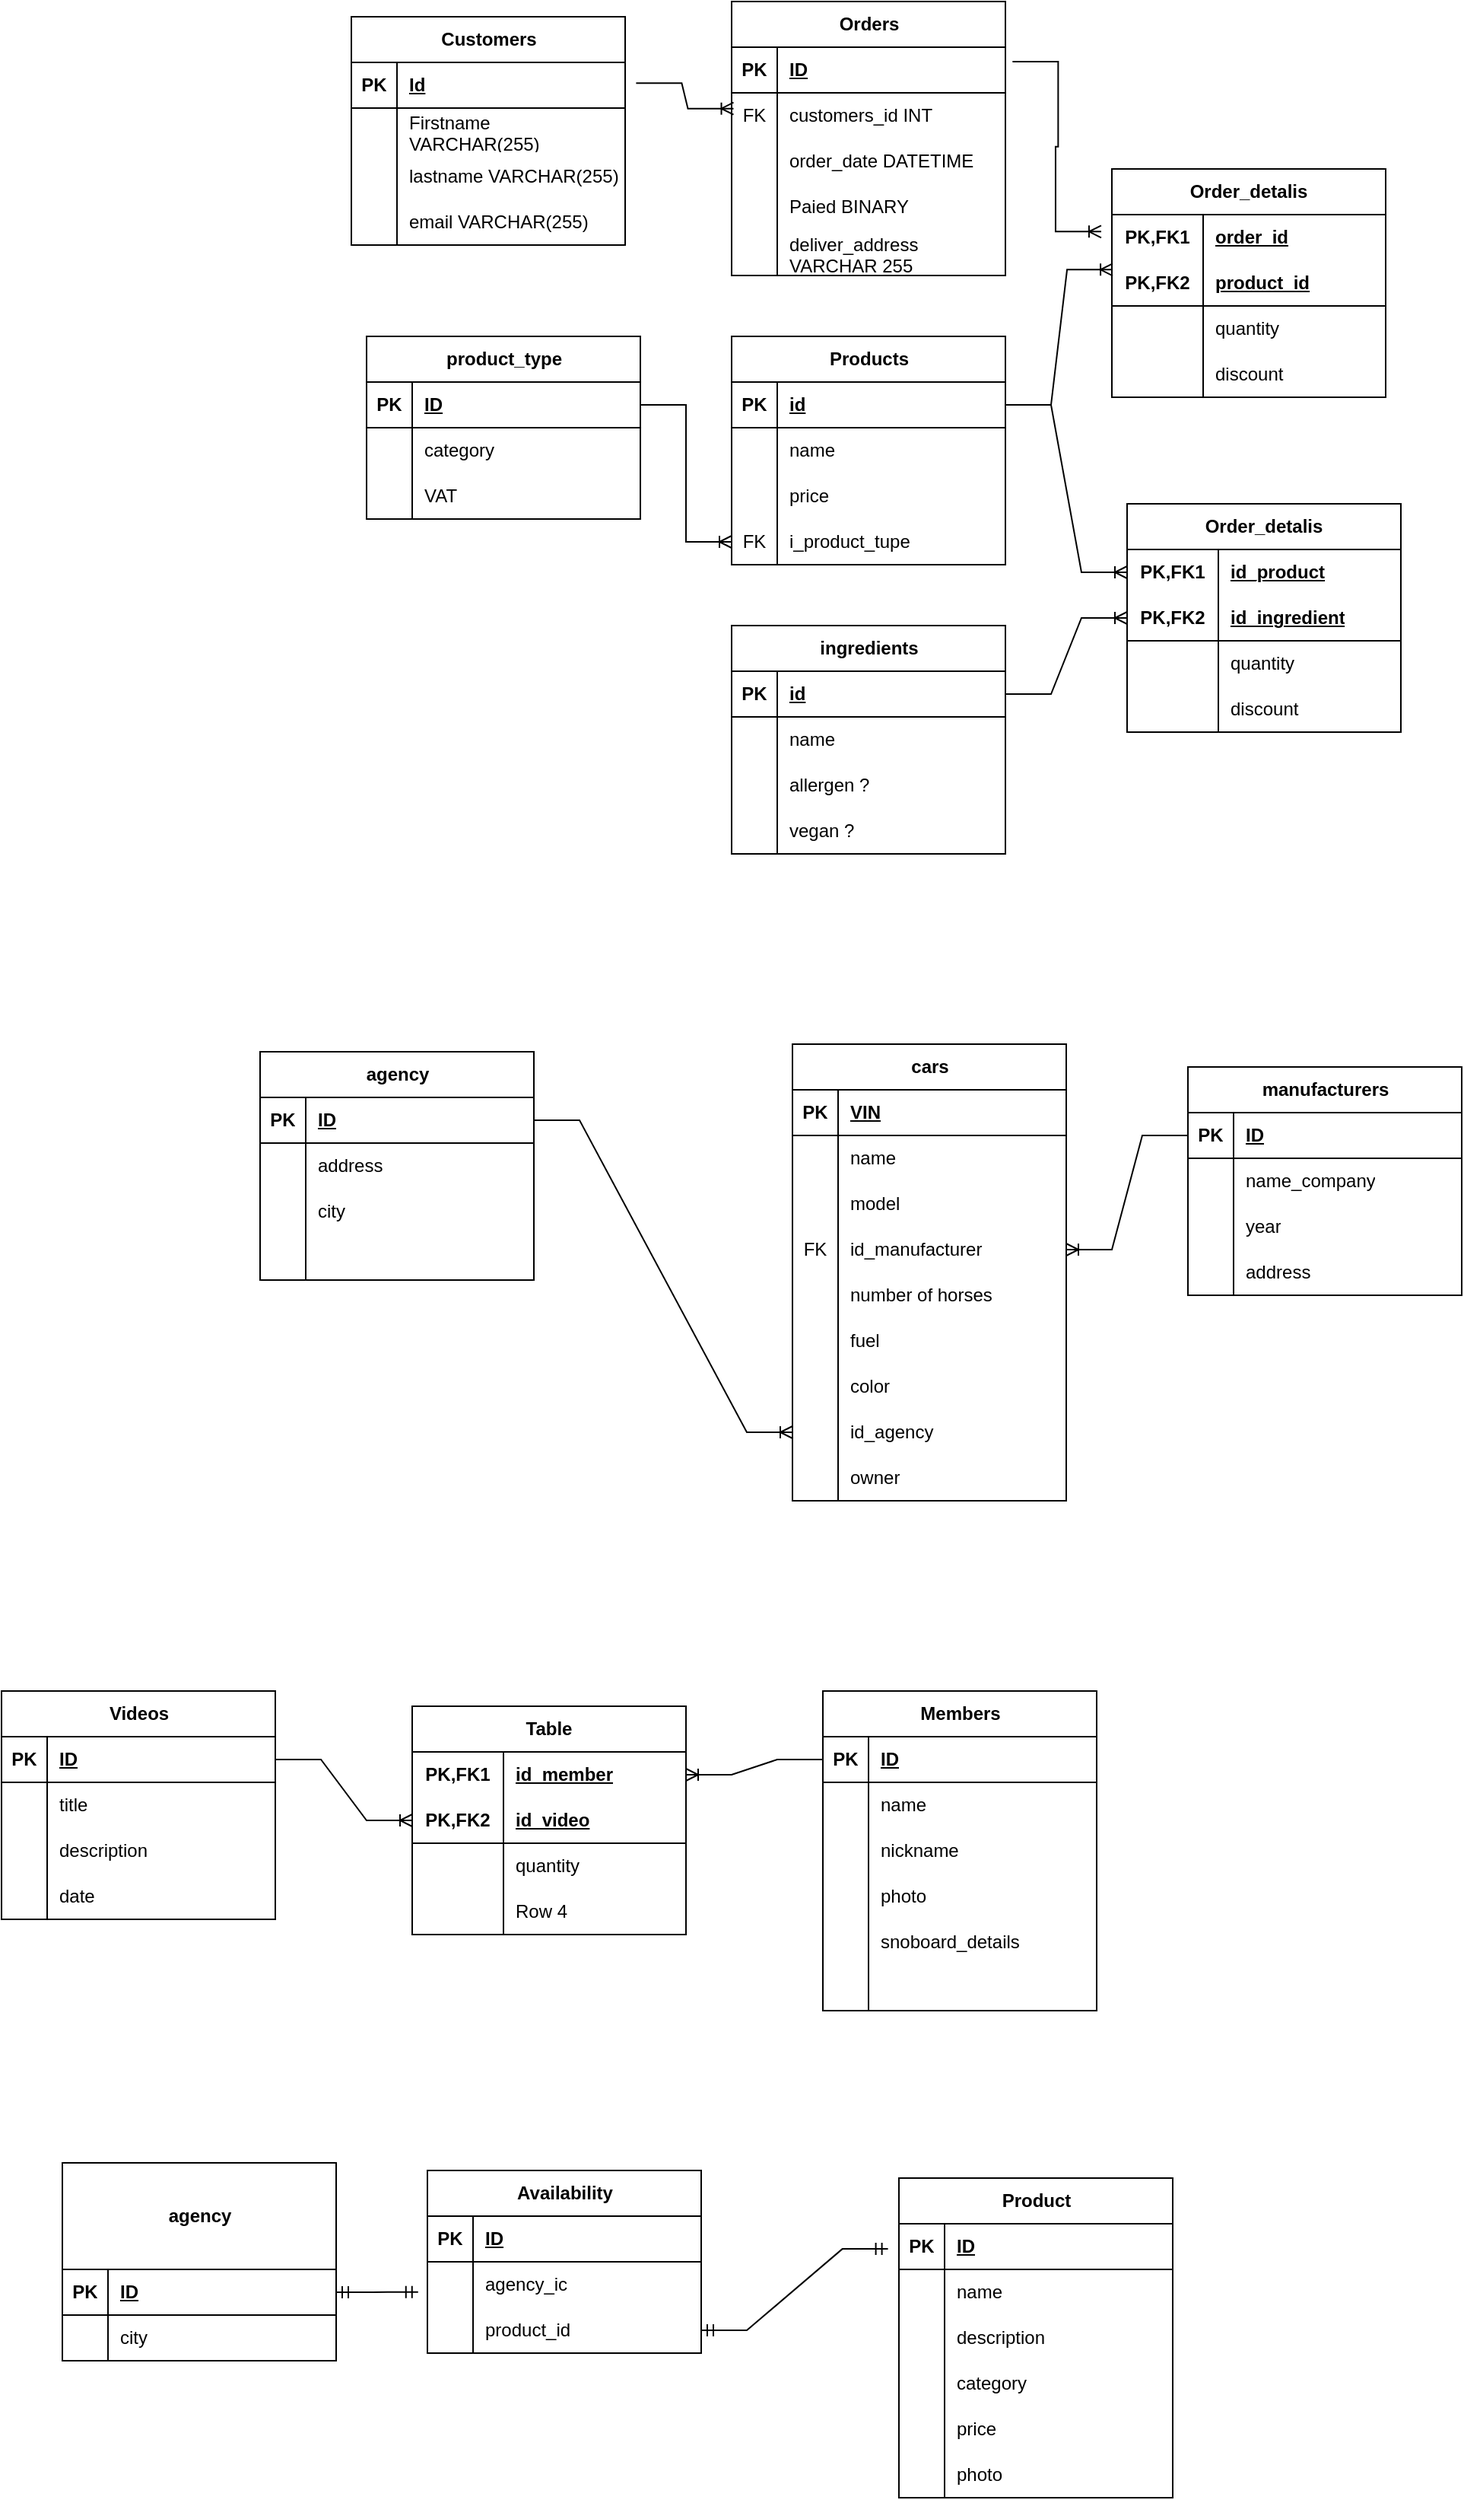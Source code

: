 <mxfile version="22.0.4" type="device">
  <diagram name="Page-1" id="Gc_EtuCgaHzoR7dxqNEC">
    <mxGraphModel dx="2654" dy="547" grid="1" gridSize="10" guides="1" tooltips="1" connect="1" arrows="1" fold="1" page="1" pageScale="1" pageWidth="827" pageHeight="1169" math="0" shadow="0">
      <root>
        <mxCell id="0" />
        <mxCell id="1" parent="0" />
        <mxCell id="e7iGwEBKYAXI5N_bHfF7-202" value="Orders" style="shape=table;startSize=30;container=1;collapsible=1;childLayout=tableLayout;fixedRows=1;rowLines=0;fontStyle=1;align=center;resizeLast=1;html=1;" vertex="1" parent="1">
          <mxGeometry x="-520" y="40" width="180" height="180" as="geometry" />
        </mxCell>
        <mxCell id="e7iGwEBKYAXI5N_bHfF7-203" value="" style="shape=tableRow;horizontal=0;startSize=0;swimlaneHead=0;swimlaneBody=0;fillColor=none;collapsible=0;dropTarget=0;points=[[0,0.5],[1,0.5]];portConstraint=eastwest;top=0;left=0;right=0;bottom=1;" vertex="1" parent="e7iGwEBKYAXI5N_bHfF7-202">
          <mxGeometry y="30" width="180" height="30" as="geometry" />
        </mxCell>
        <mxCell id="e7iGwEBKYAXI5N_bHfF7-204" value="PK" style="shape=partialRectangle;connectable=0;fillColor=none;top=0;left=0;bottom=0;right=0;fontStyle=1;overflow=hidden;whiteSpace=wrap;html=1;" vertex="1" parent="e7iGwEBKYAXI5N_bHfF7-203">
          <mxGeometry width="30" height="30" as="geometry">
            <mxRectangle width="30" height="30" as="alternateBounds" />
          </mxGeometry>
        </mxCell>
        <mxCell id="e7iGwEBKYAXI5N_bHfF7-205" value="ID" style="shape=partialRectangle;connectable=0;fillColor=none;top=0;left=0;bottom=0;right=0;align=left;spacingLeft=6;fontStyle=5;overflow=hidden;whiteSpace=wrap;html=1;" vertex="1" parent="e7iGwEBKYAXI5N_bHfF7-203">
          <mxGeometry x="30" width="150" height="30" as="geometry">
            <mxRectangle width="150" height="30" as="alternateBounds" />
          </mxGeometry>
        </mxCell>
        <mxCell id="e7iGwEBKYAXI5N_bHfF7-206" value="" style="shape=tableRow;horizontal=0;startSize=0;swimlaneHead=0;swimlaneBody=0;fillColor=none;collapsible=0;dropTarget=0;points=[[0,0.5],[1,0.5]];portConstraint=eastwest;top=0;left=0;right=0;bottom=0;" vertex="1" parent="e7iGwEBKYAXI5N_bHfF7-202">
          <mxGeometry y="60" width="180" height="30" as="geometry" />
        </mxCell>
        <mxCell id="e7iGwEBKYAXI5N_bHfF7-207" value="FK" style="shape=partialRectangle;connectable=0;fillColor=none;top=0;left=0;bottom=0;right=0;editable=1;overflow=hidden;whiteSpace=wrap;html=1;" vertex="1" parent="e7iGwEBKYAXI5N_bHfF7-206">
          <mxGeometry width="30" height="30" as="geometry">
            <mxRectangle width="30" height="30" as="alternateBounds" />
          </mxGeometry>
        </mxCell>
        <mxCell id="e7iGwEBKYAXI5N_bHfF7-208" value="customers_id INT" style="shape=partialRectangle;connectable=0;fillColor=none;top=0;left=0;bottom=0;right=0;align=left;spacingLeft=6;overflow=hidden;whiteSpace=wrap;html=1;" vertex="1" parent="e7iGwEBKYAXI5N_bHfF7-206">
          <mxGeometry x="30" width="150" height="30" as="geometry">
            <mxRectangle width="150" height="30" as="alternateBounds" />
          </mxGeometry>
        </mxCell>
        <mxCell id="e7iGwEBKYAXI5N_bHfF7-209" value="" style="shape=tableRow;horizontal=0;startSize=0;swimlaneHead=0;swimlaneBody=0;fillColor=none;collapsible=0;dropTarget=0;points=[[0,0.5],[1,0.5]];portConstraint=eastwest;top=0;left=0;right=0;bottom=0;" vertex="1" parent="e7iGwEBKYAXI5N_bHfF7-202">
          <mxGeometry y="90" width="180" height="30" as="geometry" />
        </mxCell>
        <mxCell id="e7iGwEBKYAXI5N_bHfF7-210" value="" style="shape=partialRectangle;connectable=0;fillColor=none;top=0;left=0;bottom=0;right=0;editable=1;overflow=hidden;whiteSpace=wrap;html=1;" vertex="1" parent="e7iGwEBKYAXI5N_bHfF7-209">
          <mxGeometry width="30" height="30" as="geometry">
            <mxRectangle width="30" height="30" as="alternateBounds" />
          </mxGeometry>
        </mxCell>
        <mxCell id="e7iGwEBKYAXI5N_bHfF7-211" value="order_date DATETIME" style="shape=partialRectangle;connectable=0;fillColor=none;top=0;left=0;bottom=0;right=0;align=left;spacingLeft=6;overflow=hidden;whiteSpace=wrap;html=1;" vertex="1" parent="e7iGwEBKYAXI5N_bHfF7-209">
          <mxGeometry x="30" width="150" height="30" as="geometry">
            <mxRectangle width="150" height="30" as="alternateBounds" />
          </mxGeometry>
        </mxCell>
        <mxCell id="e7iGwEBKYAXI5N_bHfF7-212" value="" style="shape=tableRow;horizontal=0;startSize=0;swimlaneHead=0;swimlaneBody=0;fillColor=none;collapsible=0;dropTarget=0;points=[[0,0.5],[1,0.5]];portConstraint=eastwest;top=0;left=0;right=0;bottom=0;" vertex="1" parent="e7iGwEBKYAXI5N_bHfF7-202">
          <mxGeometry y="120" width="180" height="30" as="geometry" />
        </mxCell>
        <mxCell id="e7iGwEBKYAXI5N_bHfF7-213" value="" style="shape=partialRectangle;connectable=0;fillColor=none;top=0;left=0;bottom=0;right=0;editable=1;overflow=hidden;whiteSpace=wrap;html=1;" vertex="1" parent="e7iGwEBKYAXI5N_bHfF7-212">
          <mxGeometry width="30" height="30" as="geometry">
            <mxRectangle width="30" height="30" as="alternateBounds" />
          </mxGeometry>
        </mxCell>
        <mxCell id="e7iGwEBKYAXI5N_bHfF7-214" value="Paied BINARY" style="shape=partialRectangle;connectable=0;fillColor=none;top=0;left=0;bottom=0;right=0;align=left;spacingLeft=6;overflow=hidden;whiteSpace=wrap;html=1;" vertex="1" parent="e7iGwEBKYAXI5N_bHfF7-212">
          <mxGeometry x="30" width="150" height="30" as="geometry">
            <mxRectangle width="150" height="30" as="alternateBounds" />
          </mxGeometry>
        </mxCell>
        <mxCell id="e7iGwEBKYAXI5N_bHfF7-412" value="" style="shape=tableRow;horizontal=0;startSize=0;swimlaneHead=0;swimlaneBody=0;fillColor=none;collapsible=0;dropTarget=0;points=[[0,0.5],[1,0.5]];portConstraint=eastwest;top=0;left=0;right=0;bottom=0;" vertex="1" parent="e7iGwEBKYAXI5N_bHfF7-202">
          <mxGeometry y="150" width="180" height="30" as="geometry" />
        </mxCell>
        <mxCell id="e7iGwEBKYAXI5N_bHfF7-413" value="" style="shape=partialRectangle;connectable=0;fillColor=none;top=0;left=0;bottom=0;right=0;editable=1;overflow=hidden;whiteSpace=wrap;html=1;" vertex="1" parent="e7iGwEBKYAXI5N_bHfF7-412">
          <mxGeometry width="30" height="30" as="geometry">
            <mxRectangle width="30" height="30" as="alternateBounds" />
          </mxGeometry>
        </mxCell>
        <mxCell id="e7iGwEBKYAXI5N_bHfF7-414" value="deliver_address VARCHAR 255" style="shape=partialRectangle;connectable=0;fillColor=none;top=0;left=0;bottom=0;right=0;align=left;spacingLeft=6;overflow=hidden;whiteSpace=wrap;html=1;" vertex="1" parent="e7iGwEBKYAXI5N_bHfF7-412">
          <mxGeometry x="30" width="150" height="30" as="geometry">
            <mxRectangle width="150" height="30" as="alternateBounds" />
          </mxGeometry>
        </mxCell>
        <mxCell id="e7iGwEBKYAXI5N_bHfF7-215" value="Customers" style="shape=table;startSize=30;container=1;collapsible=1;childLayout=tableLayout;fixedRows=1;rowLines=0;fontStyle=1;align=center;resizeLast=1;html=1;" vertex="1" parent="1">
          <mxGeometry x="-770" y="50" width="180" height="150" as="geometry" />
        </mxCell>
        <mxCell id="e7iGwEBKYAXI5N_bHfF7-216" value="" style="shape=tableRow;horizontal=0;startSize=0;swimlaneHead=0;swimlaneBody=0;fillColor=none;collapsible=0;dropTarget=0;points=[[0,0.5],[1,0.5]];portConstraint=eastwest;top=0;left=0;right=0;bottom=1;" vertex="1" parent="e7iGwEBKYAXI5N_bHfF7-215">
          <mxGeometry y="30" width="180" height="30" as="geometry" />
        </mxCell>
        <mxCell id="e7iGwEBKYAXI5N_bHfF7-217" value="PK" style="shape=partialRectangle;connectable=0;fillColor=none;top=0;left=0;bottom=0;right=0;fontStyle=1;overflow=hidden;whiteSpace=wrap;html=1;" vertex="1" parent="e7iGwEBKYAXI5N_bHfF7-216">
          <mxGeometry width="30" height="30" as="geometry">
            <mxRectangle width="30" height="30" as="alternateBounds" />
          </mxGeometry>
        </mxCell>
        <mxCell id="e7iGwEBKYAXI5N_bHfF7-218" value="Id" style="shape=partialRectangle;connectable=0;fillColor=none;top=0;left=0;bottom=0;right=0;align=left;spacingLeft=6;fontStyle=5;overflow=hidden;whiteSpace=wrap;html=1;" vertex="1" parent="e7iGwEBKYAXI5N_bHfF7-216">
          <mxGeometry x="30" width="150" height="30" as="geometry">
            <mxRectangle width="150" height="30" as="alternateBounds" />
          </mxGeometry>
        </mxCell>
        <mxCell id="e7iGwEBKYAXI5N_bHfF7-219" value="" style="shape=tableRow;horizontal=0;startSize=0;swimlaneHead=0;swimlaneBody=0;fillColor=none;collapsible=0;dropTarget=0;points=[[0,0.5],[1,0.5]];portConstraint=eastwest;top=0;left=0;right=0;bottom=0;" vertex="1" parent="e7iGwEBKYAXI5N_bHfF7-215">
          <mxGeometry y="60" width="180" height="30" as="geometry" />
        </mxCell>
        <mxCell id="e7iGwEBKYAXI5N_bHfF7-220" value="" style="shape=partialRectangle;connectable=0;fillColor=none;top=0;left=0;bottom=0;right=0;editable=1;overflow=hidden;whiteSpace=wrap;html=1;" vertex="1" parent="e7iGwEBKYAXI5N_bHfF7-219">
          <mxGeometry width="30" height="30" as="geometry">
            <mxRectangle width="30" height="30" as="alternateBounds" />
          </mxGeometry>
        </mxCell>
        <mxCell id="e7iGwEBKYAXI5N_bHfF7-221" value="Firstname VARCHAR(255)" style="shape=partialRectangle;connectable=0;fillColor=none;top=0;left=0;bottom=0;right=0;align=left;spacingLeft=6;overflow=hidden;whiteSpace=wrap;html=1;" vertex="1" parent="e7iGwEBKYAXI5N_bHfF7-219">
          <mxGeometry x="30" width="150" height="30" as="geometry">
            <mxRectangle width="150" height="30" as="alternateBounds" />
          </mxGeometry>
        </mxCell>
        <mxCell id="e7iGwEBKYAXI5N_bHfF7-222" value="" style="shape=tableRow;horizontal=0;startSize=0;swimlaneHead=0;swimlaneBody=0;fillColor=none;collapsible=0;dropTarget=0;points=[[0,0.5],[1,0.5]];portConstraint=eastwest;top=0;left=0;right=0;bottom=0;" vertex="1" parent="e7iGwEBKYAXI5N_bHfF7-215">
          <mxGeometry y="90" width="180" height="30" as="geometry" />
        </mxCell>
        <mxCell id="e7iGwEBKYAXI5N_bHfF7-223" value="" style="shape=partialRectangle;connectable=0;fillColor=none;top=0;left=0;bottom=0;right=0;editable=1;overflow=hidden;whiteSpace=wrap;html=1;" vertex="1" parent="e7iGwEBKYAXI5N_bHfF7-222">
          <mxGeometry width="30" height="30" as="geometry">
            <mxRectangle width="30" height="30" as="alternateBounds" />
          </mxGeometry>
        </mxCell>
        <mxCell id="e7iGwEBKYAXI5N_bHfF7-224" value="lastname VARCHAR(255)" style="shape=partialRectangle;connectable=0;fillColor=none;top=0;left=0;bottom=0;right=0;align=left;spacingLeft=6;overflow=hidden;whiteSpace=wrap;html=1;" vertex="1" parent="e7iGwEBKYAXI5N_bHfF7-222">
          <mxGeometry x="30" width="150" height="30" as="geometry">
            <mxRectangle width="150" height="30" as="alternateBounds" />
          </mxGeometry>
        </mxCell>
        <mxCell id="e7iGwEBKYAXI5N_bHfF7-225" value="" style="shape=tableRow;horizontal=0;startSize=0;swimlaneHead=0;swimlaneBody=0;fillColor=none;collapsible=0;dropTarget=0;points=[[0,0.5],[1,0.5]];portConstraint=eastwest;top=0;left=0;right=0;bottom=0;" vertex="1" parent="e7iGwEBKYAXI5N_bHfF7-215">
          <mxGeometry y="120" width="180" height="30" as="geometry" />
        </mxCell>
        <mxCell id="e7iGwEBKYAXI5N_bHfF7-226" value="" style="shape=partialRectangle;connectable=0;fillColor=none;top=0;left=0;bottom=0;right=0;editable=1;overflow=hidden;whiteSpace=wrap;html=1;" vertex="1" parent="e7iGwEBKYAXI5N_bHfF7-225">
          <mxGeometry width="30" height="30" as="geometry">
            <mxRectangle width="30" height="30" as="alternateBounds" />
          </mxGeometry>
        </mxCell>
        <mxCell id="e7iGwEBKYAXI5N_bHfF7-227" value="email VARCHAR(255)" style="shape=partialRectangle;connectable=0;fillColor=none;top=0;left=0;bottom=0;right=0;align=left;spacingLeft=6;overflow=hidden;whiteSpace=wrap;html=1;" vertex="1" parent="e7iGwEBKYAXI5N_bHfF7-225">
          <mxGeometry x="30" width="150" height="30" as="geometry">
            <mxRectangle width="150" height="30" as="alternateBounds" />
          </mxGeometry>
        </mxCell>
        <mxCell id="e7iGwEBKYAXI5N_bHfF7-228" value="Products" style="shape=table;startSize=30;container=1;collapsible=1;childLayout=tableLayout;fixedRows=1;rowLines=0;fontStyle=1;align=center;resizeLast=1;html=1;" vertex="1" parent="1">
          <mxGeometry x="-520" y="260" width="180" height="150" as="geometry" />
        </mxCell>
        <mxCell id="e7iGwEBKYAXI5N_bHfF7-229" value="" style="shape=tableRow;horizontal=0;startSize=0;swimlaneHead=0;swimlaneBody=0;fillColor=none;collapsible=0;dropTarget=0;points=[[0,0.5],[1,0.5]];portConstraint=eastwest;top=0;left=0;right=0;bottom=1;" vertex="1" parent="e7iGwEBKYAXI5N_bHfF7-228">
          <mxGeometry y="30" width="180" height="30" as="geometry" />
        </mxCell>
        <mxCell id="e7iGwEBKYAXI5N_bHfF7-230" value="PK" style="shape=partialRectangle;connectable=0;fillColor=none;top=0;left=0;bottom=0;right=0;fontStyle=1;overflow=hidden;whiteSpace=wrap;html=1;" vertex="1" parent="e7iGwEBKYAXI5N_bHfF7-229">
          <mxGeometry width="30" height="30" as="geometry">
            <mxRectangle width="30" height="30" as="alternateBounds" />
          </mxGeometry>
        </mxCell>
        <mxCell id="e7iGwEBKYAXI5N_bHfF7-231" value="id" style="shape=partialRectangle;connectable=0;fillColor=none;top=0;left=0;bottom=0;right=0;align=left;spacingLeft=6;fontStyle=5;overflow=hidden;whiteSpace=wrap;html=1;" vertex="1" parent="e7iGwEBKYAXI5N_bHfF7-229">
          <mxGeometry x="30" width="150" height="30" as="geometry">
            <mxRectangle width="150" height="30" as="alternateBounds" />
          </mxGeometry>
        </mxCell>
        <mxCell id="e7iGwEBKYAXI5N_bHfF7-232" value="" style="shape=tableRow;horizontal=0;startSize=0;swimlaneHead=0;swimlaneBody=0;fillColor=none;collapsible=0;dropTarget=0;points=[[0,0.5],[1,0.5]];portConstraint=eastwest;top=0;left=0;right=0;bottom=0;" vertex="1" parent="e7iGwEBKYAXI5N_bHfF7-228">
          <mxGeometry y="60" width="180" height="30" as="geometry" />
        </mxCell>
        <mxCell id="e7iGwEBKYAXI5N_bHfF7-233" value="" style="shape=partialRectangle;connectable=0;fillColor=none;top=0;left=0;bottom=0;right=0;editable=1;overflow=hidden;whiteSpace=wrap;html=1;" vertex="1" parent="e7iGwEBKYAXI5N_bHfF7-232">
          <mxGeometry width="30" height="30" as="geometry">
            <mxRectangle width="30" height="30" as="alternateBounds" />
          </mxGeometry>
        </mxCell>
        <mxCell id="e7iGwEBKYAXI5N_bHfF7-234" value="name" style="shape=partialRectangle;connectable=0;fillColor=none;top=0;left=0;bottom=0;right=0;align=left;spacingLeft=6;overflow=hidden;whiteSpace=wrap;html=1;" vertex="1" parent="e7iGwEBKYAXI5N_bHfF7-232">
          <mxGeometry x="30" width="150" height="30" as="geometry">
            <mxRectangle width="150" height="30" as="alternateBounds" />
          </mxGeometry>
        </mxCell>
        <mxCell id="e7iGwEBKYAXI5N_bHfF7-235" value="" style="shape=tableRow;horizontal=0;startSize=0;swimlaneHead=0;swimlaneBody=0;fillColor=none;collapsible=0;dropTarget=0;points=[[0,0.5],[1,0.5]];portConstraint=eastwest;top=0;left=0;right=0;bottom=0;" vertex="1" parent="e7iGwEBKYAXI5N_bHfF7-228">
          <mxGeometry y="90" width="180" height="30" as="geometry" />
        </mxCell>
        <mxCell id="e7iGwEBKYAXI5N_bHfF7-236" value="" style="shape=partialRectangle;connectable=0;fillColor=none;top=0;left=0;bottom=0;right=0;editable=1;overflow=hidden;whiteSpace=wrap;html=1;" vertex="1" parent="e7iGwEBKYAXI5N_bHfF7-235">
          <mxGeometry width="30" height="30" as="geometry">
            <mxRectangle width="30" height="30" as="alternateBounds" />
          </mxGeometry>
        </mxCell>
        <mxCell id="e7iGwEBKYAXI5N_bHfF7-237" value="price" style="shape=partialRectangle;connectable=0;fillColor=none;top=0;left=0;bottom=0;right=0;align=left;spacingLeft=6;overflow=hidden;whiteSpace=wrap;html=1;" vertex="1" parent="e7iGwEBKYAXI5N_bHfF7-235">
          <mxGeometry x="30" width="150" height="30" as="geometry">
            <mxRectangle width="150" height="30" as="alternateBounds" />
          </mxGeometry>
        </mxCell>
        <mxCell id="e7iGwEBKYAXI5N_bHfF7-238" value="" style="shape=tableRow;horizontal=0;startSize=0;swimlaneHead=0;swimlaneBody=0;fillColor=none;collapsible=0;dropTarget=0;points=[[0,0.5],[1,0.5]];portConstraint=eastwest;top=0;left=0;right=0;bottom=0;" vertex="1" parent="e7iGwEBKYAXI5N_bHfF7-228">
          <mxGeometry y="120" width="180" height="30" as="geometry" />
        </mxCell>
        <mxCell id="e7iGwEBKYAXI5N_bHfF7-239" value="FK" style="shape=partialRectangle;connectable=0;fillColor=none;top=0;left=0;bottom=0;right=0;editable=1;overflow=hidden;whiteSpace=wrap;html=1;" vertex="1" parent="e7iGwEBKYAXI5N_bHfF7-238">
          <mxGeometry width="30" height="30" as="geometry">
            <mxRectangle width="30" height="30" as="alternateBounds" />
          </mxGeometry>
        </mxCell>
        <mxCell id="e7iGwEBKYAXI5N_bHfF7-240" value="i_product_tupe" style="shape=partialRectangle;connectable=0;fillColor=none;top=0;left=0;bottom=0;right=0;align=left;spacingLeft=6;overflow=hidden;whiteSpace=wrap;html=1;" vertex="1" parent="e7iGwEBKYAXI5N_bHfF7-238">
          <mxGeometry x="30" width="150" height="30" as="geometry">
            <mxRectangle width="150" height="30" as="alternateBounds" />
          </mxGeometry>
        </mxCell>
        <mxCell id="e7iGwEBKYAXI5N_bHfF7-332" value="" style="edgeStyle=entityRelationEdgeStyle;fontSize=12;html=1;endArrow=ERoneToMany;rounded=0;exitX=1.04;exitY=0.456;exitDx=0;exitDy=0;exitPerimeter=0;entryX=0.007;entryY=0.344;entryDx=0;entryDy=0;entryPerimeter=0;" edge="1" parent="1" source="e7iGwEBKYAXI5N_bHfF7-216" target="e7iGwEBKYAXI5N_bHfF7-206">
          <mxGeometry width="100" height="100" relative="1" as="geometry">
            <mxPoint x="-370" y="190" as="sourcePoint" />
            <mxPoint x="-270" y="90" as="targetPoint" />
            <Array as="points">
              <mxPoint x="-310" y="-70" />
            </Array>
          </mxGeometry>
        </mxCell>
        <mxCell id="e7iGwEBKYAXI5N_bHfF7-415" value="" style="edgeStyle=entityRelationEdgeStyle;fontSize=12;html=1;endArrow=ERoneToMany;rounded=0;exitX=1.026;exitY=0.317;exitDx=0;exitDy=0;exitPerimeter=0;entryX=-0.039;entryY=0.372;entryDx=0;entryDy=0;entryPerimeter=0;" edge="1" parent="1" source="e7iGwEBKYAXI5N_bHfF7-203" target="e7iGwEBKYAXI5N_bHfF7-502">
          <mxGeometry width="100" height="100" relative="1" as="geometry">
            <mxPoint x="-770" y="390" as="sourcePoint" />
            <mxPoint x="-275" y="195" as="targetPoint" />
          </mxGeometry>
        </mxCell>
        <mxCell id="e7iGwEBKYAXI5N_bHfF7-416" value="" style="edgeStyle=entityRelationEdgeStyle;fontSize=12;html=1;endArrow=ERoneToMany;rounded=0;entryX=0.003;entryY=0.206;entryDx=0;entryDy=0;exitX=1;exitY=0.5;exitDx=0;exitDy=0;entryPerimeter=0;" edge="1" parent="1" source="e7iGwEBKYAXI5N_bHfF7-229" target="e7iGwEBKYAXI5N_bHfF7-505">
          <mxGeometry width="100" height="100" relative="1" as="geometry">
            <mxPoint x="-290" y="380" as="sourcePoint" />
            <mxPoint x="-270" y="225" as="targetPoint" />
          </mxGeometry>
        </mxCell>
        <mxCell id="e7iGwEBKYAXI5N_bHfF7-501" value="Order_detalis" style="shape=table;startSize=30;container=1;collapsible=1;childLayout=tableLayout;fixedRows=1;rowLines=0;fontStyle=1;align=center;resizeLast=1;html=1;whiteSpace=wrap;" vertex="1" parent="1">
          <mxGeometry x="-270" y="150" width="180" height="150" as="geometry" />
        </mxCell>
        <mxCell id="e7iGwEBKYAXI5N_bHfF7-502" value="" style="shape=tableRow;horizontal=0;startSize=0;swimlaneHead=0;swimlaneBody=0;fillColor=none;collapsible=0;dropTarget=0;points=[[0,0.5],[1,0.5]];portConstraint=eastwest;top=0;left=0;right=0;bottom=0;html=1;" vertex="1" parent="e7iGwEBKYAXI5N_bHfF7-501">
          <mxGeometry y="30" width="180" height="30" as="geometry" />
        </mxCell>
        <mxCell id="e7iGwEBKYAXI5N_bHfF7-503" value="PK,FK1" style="shape=partialRectangle;connectable=0;fillColor=none;top=0;left=0;bottom=0;right=0;fontStyle=1;overflow=hidden;html=1;whiteSpace=wrap;" vertex="1" parent="e7iGwEBKYAXI5N_bHfF7-502">
          <mxGeometry width="60" height="30" as="geometry">
            <mxRectangle width="60" height="30" as="alternateBounds" />
          </mxGeometry>
        </mxCell>
        <mxCell id="e7iGwEBKYAXI5N_bHfF7-504" value="order_id" style="shape=partialRectangle;connectable=0;fillColor=none;top=0;left=0;bottom=0;right=0;align=left;spacingLeft=6;fontStyle=5;overflow=hidden;html=1;whiteSpace=wrap;" vertex="1" parent="e7iGwEBKYAXI5N_bHfF7-502">
          <mxGeometry x="60" width="120" height="30" as="geometry">
            <mxRectangle width="120" height="30" as="alternateBounds" />
          </mxGeometry>
        </mxCell>
        <mxCell id="e7iGwEBKYAXI5N_bHfF7-505" value="" style="shape=tableRow;horizontal=0;startSize=0;swimlaneHead=0;swimlaneBody=0;fillColor=none;collapsible=0;dropTarget=0;points=[[0,0.5],[1,0.5]];portConstraint=eastwest;top=0;left=0;right=0;bottom=1;html=1;" vertex="1" parent="e7iGwEBKYAXI5N_bHfF7-501">
          <mxGeometry y="60" width="180" height="30" as="geometry" />
        </mxCell>
        <mxCell id="e7iGwEBKYAXI5N_bHfF7-506" value="PK,FK2" style="shape=partialRectangle;connectable=0;fillColor=none;top=0;left=0;bottom=0;right=0;fontStyle=1;overflow=hidden;html=1;whiteSpace=wrap;" vertex="1" parent="e7iGwEBKYAXI5N_bHfF7-505">
          <mxGeometry width="60" height="30" as="geometry">
            <mxRectangle width="60" height="30" as="alternateBounds" />
          </mxGeometry>
        </mxCell>
        <mxCell id="e7iGwEBKYAXI5N_bHfF7-507" value="product_id" style="shape=partialRectangle;connectable=0;fillColor=none;top=0;left=0;bottom=0;right=0;align=left;spacingLeft=6;fontStyle=5;overflow=hidden;html=1;whiteSpace=wrap;" vertex="1" parent="e7iGwEBKYAXI5N_bHfF7-505">
          <mxGeometry x="60" width="120" height="30" as="geometry">
            <mxRectangle width="120" height="30" as="alternateBounds" />
          </mxGeometry>
        </mxCell>
        <mxCell id="e7iGwEBKYAXI5N_bHfF7-508" value="" style="shape=tableRow;horizontal=0;startSize=0;swimlaneHead=0;swimlaneBody=0;fillColor=none;collapsible=0;dropTarget=0;points=[[0,0.5],[1,0.5]];portConstraint=eastwest;top=0;left=0;right=0;bottom=0;html=1;" vertex="1" parent="e7iGwEBKYAXI5N_bHfF7-501">
          <mxGeometry y="90" width="180" height="30" as="geometry" />
        </mxCell>
        <mxCell id="e7iGwEBKYAXI5N_bHfF7-509" value="" style="shape=partialRectangle;connectable=0;fillColor=none;top=0;left=0;bottom=0;right=0;editable=1;overflow=hidden;html=1;whiteSpace=wrap;" vertex="1" parent="e7iGwEBKYAXI5N_bHfF7-508">
          <mxGeometry width="60" height="30" as="geometry">
            <mxRectangle width="60" height="30" as="alternateBounds" />
          </mxGeometry>
        </mxCell>
        <mxCell id="e7iGwEBKYAXI5N_bHfF7-510" value="quantity" style="shape=partialRectangle;connectable=0;fillColor=none;top=0;left=0;bottom=0;right=0;align=left;spacingLeft=6;overflow=hidden;html=1;whiteSpace=wrap;" vertex="1" parent="e7iGwEBKYAXI5N_bHfF7-508">
          <mxGeometry x="60" width="120" height="30" as="geometry">
            <mxRectangle width="120" height="30" as="alternateBounds" />
          </mxGeometry>
        </mxCell>
        <mxCell id="e7iGwEBKYAXI5N_bHfF7-511" value="" style="shape=tableRow;horizontal=0;startSize=0;swimlaneHead=0;swimlaneBody=0;fillColor=none;collapsible=0;dropTarget=0;points=[[0,0.5],[1,0.5]];portConstraint=eastwest;top=0;left=0;right=0;bottom=0;html=1;" vertex="1" parent="e7iGwEBKYAXI5N_bHfF7-501">
          <mxGeometry y="120" width="180" height="30" as="geometry" />
        </mxCell>
        <mxCell id="e7iGwEBKYAXI5N_bHfF7-512" value="" style="shape=partialRectangle;connectable=0;fillColor=none;top=0;left=0;bottom=0;right=0;editable=1;overflow=hidden;html=1;whiteSpace=wrap;" vertex="1" parent="e7iGwEBKYAXI5N_bHfF7-511">
          <mxGeometry width="60" height="30" as="geometry">
            <mxRectangle width="60" height="30" as="alternateBounds" />
          </mxGeometry>
        </mxCell>
        <mxCell id="e7iGwEBKYAXI5N_bHfF7-513" value="discount" style="shape=partialRectangle;connectable=0;fillColor=none;top=0;left=0;bottom=0;right=0;align=left;spacingLeft=6;overflow=hidden;html=1;whiteSpace=wrap;" vertex="1" parent="e7iGwEBKYAXI5N_bHfF7-511">
          <mxGeometry x="60" width="120" height="30" as="geometry">
            <mxRectangle width="120" height="30" as="alternateBounds" />
          </mxGeometry>
        </mxCell>
        <mxCell id="e7iGwEBKYAXI5N_bHfF7-541" value="product_type" style="shape=table;startSize=30;container=1;collapsible=1;childLayout=tableLayout;fixedRows=1;rowLines=0;fontStyle=1;align=center;resizeLast=1;html=1;" vertex="1" parent="1">
          <mxGeometry x="-760" y="260" width="180" height="120" as="geometry" />
        </mxCell>
        <mxCell id="e7iGwEBKYAXI5N_bHfF7-542" value="" style="shape=tableRow;horizontal=0;startSize=0;swimlaneHead=0;swimlaneBody=0;fillColor=none;collapsible=0;dropTarget=0;points=[[0,0.5],[1,0.5]];portConstraint=eastwest;top=0;left=0;right=0;bottom=1;" vertex="1" parent="e7iGwEBKYAXI5N_bHfF7-541">
          <mxGeometry y="30" width="180" height="30" as="geometry" />
        </mxCell>
        <mxCell id="e7iGwEBKYAXI5N_bHfF7-543" value="PK" style="shape=partialRectangle;connectable=0;fillColor=none;top=0;left=0;bottom=0;right=0;fontStyle=1;overflow=hidden;whiteSpace=wrap;html=1;" vertex="1" parent="e7iGwEBKYAXI5N_bHfF7-542">
          <mxGeometry width="30" height="30" as="geometry">
            <mxRectangle width="30" height="30" as="alternateBounds" />
          </mxGeometry>
        </mxCell>
        <mxCell id="e7iGwEBKYAXI5N_bHfF7-544" value="ID" style="shape=partialRectangle;connectable=0;fillColor=none;top=0;left=0;bottom=0;right=0;align=left;spacingLeft=6;fontStyle=5;overflow=hidden;whiteSpace=wrap;html=1;" vertex="1" parent="e7iGwEBKYAXI5N_bHfF7-542">
          <mxGeometry x="30" width="150" height="30" as="geometry">
            <mxRectangle width="150" height="30" as="alternateBounds" />
          </mxGeometry>
        </mxCell>
        <mxCell id="e7iGwEBKYAXI5N_bHfF7-545" value="" style="shape=tableRow;horizontal=0;startSize=0;swimlaneHead=0;swimlaneBody=0;fillColor=none;collapsible=0;dropTarget=0;points=[[0,0.5],[1,0.5]];portConstraint=eastwest;top=0;left=0;right=0;bottom=0;" vertex="1" parent="e7iGwEBKYAXI5N_bHfF7-541">
          <mxGeometry y="60" width="180" height="30" as="geometry" />
        </mxCell>
        <mxCell id="e7iGwEBKYAXI5N_bHfF7-546" value="" style="shape=partialRectangle;connectable=0;fillColor=none;top=0;left=0;bottom=0;right=0;editable=1;overflow=hidden;whiteSpace=wrap;html=1;" vertex="1" parent="e7iGwEBKYAXI5N_bHfF7-545">
          <mxGeometry width="30" height="30" as="geometry">
            <mxRectangle width="30" height="30" as="alternateBounds" />
          </mxGeometry>
        </mxCell>
        <mxCell id="e7iGwEBKYAXI5N_bHfF7-547" value="category" style="shape=partialRectangle;connectable=0;fillColor=none;top=0;left=0;bottom=0;right=0;align=left;spacingLeft=6;overflow=hidden;whiteSpace=wrap;html=1;" vertex="1" parent="e7iGwEBKYAXI5N_bHfF7-545">
          <mxGeometry x="30" width="150" height="30" as="geometry">
            <mxRectangle width="150" height="30" as="alternateBounds" />
          </mxGeometry>
        </mxCell>
        <mxCell id="e7iGwEBKYAXI5N_bHfF7-554" value="" style="shape=tableRow;horizontal=0;startSize=0;swimlaneHead=0;swimlaneBody=0;fillColor=none;collapsible=0;dropTarget=0;points=[[0,0.5],[1,0.5]];portConstraint=eastwest;top=0;left=0;right=0;bottom=0;" vertex="1" parent="e7iGwEBKYAXI5N_bHfF7-541">
          <mxGeometry y="90" width="180" height="30" as="geometry" />
        </mxCell>
        <mxCell id="e7iGwEBKYAXI5N_bHfF7-555" value="" style="shape=partialRectangle;connectable=0;fillColor=none;top=0;left=0;bottom=0;right=0;editable=1;overflow=hidden;whiteSpace=wrap;html=1;" vertex="1" parent="e7iGwEBKYAXI5N_bHfF7-554">
          <mxGeometry width="30" height="30" as="geometry">
            <mxRectangle width="30" height="30" as="alternateBounds" />
          </mxGeometry>
        </mxCell>
        <mxCell id="e7iGwEBKYAXI5N_bHfF7-556" value="VAT" style="shape=partialRectangle;connectable=0;fillColor=none;top=0;left=0;bottom=0;right=0;align=left;spacingLeft=6;overflow=hidden;whiteSpace=wrap;html=1;" vertex="1" parent="e7iGwEBKYAXI5N_bHfF7-554">
          <mxGeometry x="30" width="150" height="30" as="geometry">
            <mxRectangle width="150" height="30" as="alternateBounds" />
          </mxGeometry>
        </mxCell>
        <mxCell id="e7iGwEBKYAXI5N_bHfF7-557" value="" style="edgeStyle=entityRelationEdgeStyle;fontSize=12;html=1;endArrow=ERoneToMany;rounded=0;exitX=1;exitY=0.5;exitDx=0;exitDy=0;" edge="1" parent="1" source="e7iGwEBKYAXI5N_bHfF7-542" target="e7iGwEBKYAXI5N_bHfF7-238">
          <mxGeometry width="100" height="100" relative="1" as="geometry">
            <mxPoint x="-710" y="550" as="sourcePoint" />
            <mxPoint x="-610" y="450" as="targetPoint" />
          </mxGeometry>
        </mxCell>
        <mxCell id="e7iGwEBKYAXI5N_bHfF7-558" value="Order_detalis" style="shape=table;startSize=30;container=1;collapsible=1;childLayout=tableLayout;fixedRows=1;rowLines=0;fontStyle=1;align=center;resizeLast=1;html=1;whiteSpace=wrap;" vertex="1" parent="1">
          <mxGeometry x="-260" y="370" width="180" height="150" as="geometry" />
        </mxCell>
        <mxCell id="e7iGwEBKYAXI5N_bHfF7-559" value="" style="shape=tableRow;horizontal=0;startSize=0;swimlaneHead=0;swimlaneBody=0;fillColor=none;collapsible=0;dropTarget=0;points=[[0,0.5],[1,0.5]];portConstraint=eastwest;top=0;left=0;right=0;bottom=0;html=1;" vertex="1" parent="e7iGwEBKYAXI5N_bHfF7-558">
          <mxGeometry y="30" width="180" height="30" as="geometry" />
        </mxCell>
        <mxCell id="e7iGwEBKYAXI5N_bHfF7-560" value="PK,FK1" style="shape=partialRectangle;connectable=0;fillColor=none;top=0;left=0;bottom=0;right=0;fontStyle=1;overflow=hidden;html=1;whiteSpace=wrap;" vertex="1" parent="e7iGwEBKYAXI5N_bHfF7-559">
          <mxGeometry width="60" height="30" as="geometry">
            <mxRectangle width="60" height="30" as="alternateBounds" />
          </mxGeometry>
        </mxCell>
        <mxCell id="e7iGwEBKYAXI5N_bHfF7-561" value="id_product" style="shape=partialRectangle;connectable=0;fillColor=none;top=0;left=0;bottom=0;right=0;align=left;spacingLeft=6;fontStyle=5;overflow=hidden;html=1;whiteSpace=wrap;" vertex="1" parent="e7iGwEBKYAXI5N_bHfF7-559">
          <mxGeometry x="60" width="120" height="30" as="geometry">
            <mxRectangle width="120" height="30" as="alternateBounds" />
          </mxGeometry>
        </mxCell>
        <mxCell id="e7iGwEBKYAXI5N_bHfF7-562" value="" style="shape=tableRow;horizontal=0;startSize=0;swimlaneHead=0;swimlaneBody=0;fillColor=none;collapsible=0;dropTarget=0;points=[[0,0.5],[1,0.5]];portConstraint=eastwest;top=0;left=0;right=0;bottom=1;html=1;" vertex="1" parent="e7iGwEBKYAXI5N_bHfF7-558">
          <mxGeometry y="60" width="180" height="30" as="geometry" />
        </mxCell>
        <mxCell id="e7iGwEBKYAXI5N_bHfF7-563" value="PK,FK2" style="shape=partialRectangle;connectable=0;fillColor=none;top=0;left=0;bottom=0;right=0;fontStyle=1;overflow=hidden;html=1;whiteSpace=wrap;" vertex="1" parent="e7iGwEBKYAXI5N_bHfF7-562">
          <mxGeometry width="60" height="30" as="geometry">
            <mxRectangle width="60" height="30" as="alternateBounds" />
          </mxGeometry>
        </mxCell>
        <mxCell id="e7iGwEBKYAXI5N_bHfF7-564" value="id_ingredient" style="shape=partialRectangle;connectable=0;fillColor=none;top=0;left=0;bottom=0;right=0;align=left;spacingLeft=6;fontStyle=5;overflow=hidden;html=1;whiteSpace=wrap;" vertex="1" parent="e7iGwEBKYAXI5N_bHfF7-562">
          <mxGeometry x="60" width="120" height="30" as="geometry">
            <mxRectangle width="120" height="30" as="alternateBounds" />
          </mxGeometry>
        </mxCell>
        <mxCell id="e7iGwEBKYAXI5N_bHfF7-565" value="" style="shape=tableRow;horizontal=0;startSize=0;swimlaneHead=0;swimlaneBody=0;fillColor=none;collapsible=0;dropTarget=0;points=[[0,0.5],[1,0.5]];portConstraint=eastwest;top=0;left=0;right=0;bottom=0;html=1;" vertex="1" parent="e7iGwEBKYAXI5N_bHfF7-558">
          <mxGeometry y="90" width="180" height="30" as="geometry" />
        </mxCell>
        <mxCell id="e7iGwEBKYAXI5N_bHfF7-566" value="" style="shape=partialRectangle;connectable=0;fillColor=none;top=0;left=0;bottom=0;right=0;editable=1;overflow=hidden;html=1;whiteSpace=wrap;" vertex="1" parent="e7iGwEBKYAXI5N_bHfF7-565">
          <mxGeometry width="60" height="30" as="geometry">
            <mxRectangle width="60" height="30" as="alternateBounds" />
          </mxGeometry>
        </mxCell>
        <mxCell id="e7iGwEBKYAXI5N_bHfF7-567" value="quantity" style="shape=partialRectangle;connectable=0;fillColor=none;top=0;left=0;bottom=0;right=0;align=left;spacingLeft=6;overflow=hidden;html=1;whiteSpace=wrap;" vertex="1" parent="e7iGwEBKYAXI5N_bHfF7-565">
          <mxGeometry x="60" width="120" height="30" as="geometry">
            <mxRectangle width="120" height="30" as="alternateBounds" />
          </mxGeometry>
        </mxCell>
        <mxCell id="e7iGwEBKYAXI5N_bHfF7-568" value="" style="shape=tableRow;horizontal=0;startSize=0;swimlaneHead=0;swimlaneBody=0;fillColor=none;collapsible=0;dropTarget=0;points=[[0,0.5],[1,0.5]];portConstraint=eastwest;top=0;left=0;right=0;bottom=0;html=1;" vertex="1" parent="e7iGwEBKYAXI5N_bHfF7-558">
          <mxGeometry y="120" width="180" height="30" as="geometry" />
        </mxCell>
        <mxCell id="e7iGwEBKYAXI5N_bHfF7-569" value="" style="shape=partialRectangle;connectable=0;fillColor=none;top=0;left=0;bottom=0;right=0;editable=1;overflow=hidden;html=1;whiteSpace=wrap;" vertex="1" parent="e7iGwEBKYAXI5N_bHfF7-568">
          <mxGeometry width="60" height="30" as="geometry">
            <mxRectangle width="60" height="30" as="alternateBounds" />
          </mxGeometry>
        </mxCell>
        <mxCell id="e7iGwEBKYAXI5N_bHfF7-570" value="discount" style="shape=partialRectangle;connectable=0;fillColor=none;top=0;left=0;bottom=0;right=0;align=left;spacingLeft=6;overflow=hidden;html=1;whiteSpace=wrap;" vertex="1" parent="e7iGwEBKYAXI5N_bHfF7-568">
          <mxGeometry x="60" width="120" height="30" as="geometry">
            <mxRectangle width="120" height="30" as="alternateBounds" />
          </mxGeometry>
        </mxCell>
        <mxCell id="e7iGwEBKYAXI5N_bHfF7-571" value="ingredients" style="shape=table;startSize=30;container=1;collapsible=1;childLayout=tableLayout;fixedRows=1;rowLines=0;fontStyle=1;align=center;resizeLast=1;html=1;" vertex="1" parent="1">
          <mxGeometry x="-520" y="450" width="180" height="150" as="geometry" />
        </mxCell>
        <mxCell id="e7iGwEBKYAXI5N_bHfF7-572" value="" style="shape=tableRow;horizontal=0;startSize=0;swimlaneHead=0;swimlaneBody=0;fillColor=none;collapsible=0;dropTarget=0;points=[[0,0.5],[1,0.5]];portConstraint=eastwest;top=0;left=0;right=0;bottom=1;" vertex="1" parent="e7iGwEBKYAXI5N_bHfF7-571">
          <mxGeometry y="30" width="180" height="30" as="geometry" />
        </mxCell>
        <mxCell id="e7iGwEBKYAXI5N_bHfF7-573" value="PK" style="shape=partialRectangle;connectable=0;fillColor=none;top=0;left=0;bottom=0;right=0;fontStyle=1;overflow=hidden;whiteSpace=wrap;html=1;" vertex="1" parent="e7iGwEBKYAXI5N_bHfF7-572">
          <mxGeometry width="30" height="30" as="geometry">
            <mxRectangle width="30" height="30" as="alternateBounds" />
          </mxGeometry>
        </mxCell>
        <mxCell id="e7iGwEBKYAXI5N_bHfF7-574" value="id" style="shape=partialRectangle;connectable=0;fillColor=none;top=0;left=0;bottom=0;right=0;align=left;spacingLeft=6;fontStyle=5;overflow=hidden;whiteSpace=wrap;html=1;" vertex="1" parent="e7iGwEBKYAXI5N_bHfF7-572">
          <mxGeometry x="30" width="150" height="30" as="geometry">
            <mxRectangle width="150" height="30" as="alternateBounds" />
          </mxGeometry>
        </mxCell>
        <mxCell id="e7iGwEBKYAXI5N_bHfF7-575" value="" style="shape=tableRow;horizontal=0;startSize=0;swimlaneHead=0;swimlaneBody=0;fillColor=none;collapsible=0;dropTarget=0;points=[[0,0.5],[1,0.5]];portConstraint=eastwest;top=0;left=0;right=0;bottom=0;" vertex="1" parent="e7iGwEBKYAXI5N_bHfF7-571">
          <mxGeometry y="60" width="180" height="30" as="geometry" />
        </mxCell>
        <mxCell id="e7iGwEBKYAXI5N_bHfF7-576" value="" style="shape=partialRectangle;connectable=0;fillColor=none;top=0;left=0;bottom=0;right=0;editable=1;overflow=hidden;whiteSpace=wrap;html=1;" vertex="1" parent="e7iGwEBKYAXI5N_bHfF7-575">
          <mxGeometry width="30" height="30" as="geometry">
            <mxRectangle width="30" height="30" as="alternateBounds" />
          </mxGeometry>
        </mxCell>
        <mxCell id="e7iGwEBKYAXI5N_bHfF7-577" value="name" style="shape=partialRectangle;connectable=0;fillColor=none;top=0;left=0;bottom=0;right=0;align=left;spacingLeft=6;overflow=hidden;whiteSpace=wrap;html=1;" vertex="1" parent="e7iGwEBKYAXI5N_bHfF7-575">
          <mxGeometry x="30" width="150" height="30" as="geometry">
            <mxRectangle width="150" height="30" as="alternateBounds" />
          </mxGeometry>
        </mxCell>
        <mxCell id="e7iGwEBKYAXI5N_bHfF7-578" value="" style="shape=tableRow;horizontal=0;startSize=0;swimlaneHead=0;swimlaneBody=0;fillColor=none;collapsible=0;dropTarget=0;points=[[0,0.5],[1,0.5]];portConstraint=eastwest;top=0;left=0;right=0;bottom=0;" vertex="1" parent="e7iGwEBKYAXI5N_bHfF7-571">
          <mxGeometry y="90" width="180" height="30" as="geometry" />
        </mxCell>
        <mxCell id="e7iGwEBKYAXI5N_bHfF7-579" value="" style="shape=partialRectangle;connectable=0;fillColor=none;top=0;left=0;bottom=0;right=0;editable=1;overflow=hidden;whiteSpace=wrap;html=1;" vertex="1" parent="e7iGwEBKYAXI5N_bHfF7-578">
          <mxGeometry width="30" height="30" as="geometry">
            <mxRectangle width="30" height="30" as="alternateBounds" />
          </mxGeometry>
        </mxCell>
        <mxCell id="e7iGwEBKYAXI5N_bHfF7-580" value="allergen ?" style="shape=partialRectangle;connectable=0;fillColor=none;top=0;left=0;bottom=0;right=0;align=left;spacingLeft=6;overflow=hidden;whiteSpace=wrap;html=1;" vertex="1" parent="e7iGwEBKYAXI5N_bHfF7-578">
          <mxGeometry x="30" width="150" height="30" as="geometry">
            <mxRectangle width="150" height="30" as="alternateBounds" />
          </mxGeometry>
        </mxCell>
        <mxCell id="e7iGwEBKYAXI5N_bHfF7-581" value="" style="shape=tableRow;horizontal=0;startSize=0;swimlaneHead=0;swimlaneBody=0;fillColor=none;collapsible=0;dropTarget=0;points=[[0,0.5],[1,0.5]];portConstraint=eastwest;top=0;left=0;right=0;bottom=0;" vertex="1" parent="e7iGwEBKYAXI5N_bHfF7-571">
          <mxGeometry y="120" width="180" height="30" as="geometry" />
        </mxCell>
        <mxCell id="e7iGwEBKYAXI5N_bHfF7-582" value="" style="shape=partialRectangle;connectable=0;fillColor=none;top=0;left=0;bottom=0;right=0;editable=1;overflow=hidden;whiteSpace=wrap;html=1;" vertex="1" parent="e7iGwEBKYAXI5N_bHfF7-581">
          <mxGeometry width="30" height="30" as="geometry">
            <mxRectangle width="30" height="30" as="alternateBounds" />
          </mxGeometry>
        </mxCell>
        <mxCell id="e7iGwEBKYAXI5N_bHfF7-583" value="vegan ?" style="shape=partialRectangle;connectable=0;fillColor=none;top=0;left=0;bottom=0;right=0;align=left;spacingLeft=6;overflow=hidden;whiteSpace=wrap;html=1;" vertex="1" parent="e7iGwEBKYAXI5N_bHfF7-581">
          <mxGeometry x="30" width="150" height="30" as="geometry">
            <mxRectangle width="150" height="30" as="alternateBounds" />
          </mxGeometry>
        </mxCell>
        <mxCell id="e7iGwEBKYAXI5N_bHfF7-584" value="" style="edgeStyle=entityRelationEdgeStyle;fontSize=12;html=1;endArrow=ERoneToMany;rounded=0;exitX=1;exitY=0.5;exitDx=0;exitDy=0;" edge="1" parent="1" source="e7iGwEBKYAXI5N_bHfF7-572" target="e7iGwEBKYAXI5N_bHfF7-562">
          <mxGeometry width="100" height="100" relative="1" as="geometry">
            <mxPoint x="-310" y="720" as="sourcePoint" />
            <mxPoint x="-210" y="620" as="targetPoint" />
          </mxGeometry>
        </mxCell>
        <mxCell id="e7iGwEBKYAXI5N_bHfF7-585" value="" style="edgeStyle=entityRelationEdgeStyle;fontSize=12;html=1;endArrow=ERoneToMany;rounded=0;exitX=1;exitY=0.5;exitDx=0;exitDy=0;" edge="1" parent="1" source="e7iGwEBKYAXI5N_bHfF7-229" target="e7iGwEBKYAXI5N_bHfF7-559">
          <mxGeometry width="100" height="100" relative="1" as="geometry">
            <mxPoint x="-690" y="610" as="sourcePoint" />
            <mxPoint x="-590" y="510" as="targetPoint" />
          </mxGeometry>
        </mxCell>
        <mxCell id="e7iGwEBKYAXI5N_bHfF7-683" value="cars" style="shape=table;startSize=30;container=1;collapsible=1;childLayout=tableLayout;fixedRows=1;rowLines=0;fontStyle=1;align=center;resizeLast=1;html=1;" vertex="1" parent="1">
          <mxGeometry x="-480" y="725" width="180" height="300" as="geometry" />
        </mxCell>
        <mxCell id="e7iGwEBKYAXI5N_bHfF7-684" value="" style="shape=tableRow;horizontal=0;startSize=0;swimlaneHead=0;swimlaneBody=0;fillColor=none;collapsible=0;dropTarget=0;points=[[0,0.5],[1,0.5]];portConstraint=eastwest;top=0;left=0;right=0;bottom=1;" vertex="1" parent="e7iGwEBKYAXI5N_bHfF7-683">
          <mxGeometry y="30" width="180" height="30" as="geometry" />
        </mxCell>
        <mxCell id="e7iGwEBKYAXI5N_bHfF7-685" value="PK" style="shape=partialRectangle;connectable=0;fillColor=none;top=0;left=0;bottom=0;right=0;fontStyle=1;overflow=hidden;whiteSpace=wrap;html=1;" vertex="1" parent="e7iGwEBKYAXI5N_bHfF7-684">
          <mxGeometry width="30" height="30" as="geometry">
            <mxRectangle width="30" height="30" as="alternateBounds" />
          </mxGeometry>
        </mxCell>
        <mxCell id="e7iGwEBKYAXI5N_bHfF7-686" value="VIN" style="shape=partialRectangle;connectable=0;fillColor=none;top=0;left=0;bottom=0;right=0;align=left;spacingLeft=6;fontStyle=5;overflow=hidden;whiteSpace=wrap;html=1;" vertex="1" parent="e7iGwEBKYAXI5N_bHfF7-684">
          <mxGeometry x="30" width="150" height="30" as="geometry">
            <mxRectangle width="150" height="30" as="alternateBounds" />
          </mxGeometry>
        </mxCell>
        <mxCell id="e7iGwEBKYAXI5N_bHfF7-687" value="" style="shape=tableRow;horizontal=0;startSize=0;swimlaneHead=0;swimlaneBody=0;fillColor=none;collapsible=0;dropTarget=0;points=[[0,0.5],[1,0.5]];portConstraint=eastwest;top=0;left=0;right=0;bottom=0;" vertex="1" parent="e7iGwEBKYAXI5N_bHfF7-683">
          <mxGeometry y="60" width="180" height="30" as="geometry" />
        </mxCell>
        <mxCell id="e7iGwEBKYAXI5N_bHfF7-688" value="" style="shape=partialRectangle;connectable=0;fillColor=none;top=0;left=0;bottom=0;right=0;editable=1;overflow=hidden;whiteSpace=wrap;html=1;" vertex="1" parent="e7iGwEBKYAXI5N_bHfF7-687">
          <mxGeometry width="30" height="30" as="geometry">
            <mxRectangle width="30" height="30" as="alternateBounds" />
          </mxGeometry>
        </mxCell>
        <mxCell id="e7iGwEBKYAXI5N_bHfF7-689" value="name&lt;span style=&quot;white-space: pre;&quot;&gt;&#x9;&lt;/span&gt;" style="shape=partialRectangle;connectable=0;fillColor=none;top=0;left=0;bottom=0;right=0;align=left;spacingLeft=6;overflow=hidden;whiteSpace=wrap;html=1;" vertex="1" parent="e7iGwEBKYAXI5N_bHfF7-687">
          <mxGeometry x="30" width="150" height="30" as="geometry">
            <mxRectangle width="150" height="30" as="alternateBounds" />
          </mxGeometry>
        </mxCell>
        <mxCell id="e7iGwEBKYAXI5N_bHfF7-690" value="" style="shape=tableRow;horizontal=0;startSize=0;swimlaneHead=0;swimlaneBody=0;fillColor=none;collapsible=0;dropTarget=0;points=[[0,0.5],[1,0.5]];portConstraint=eastwest;top=0;left=0;right=0;bottom=0;" vertex="1" parent="e7iGwEBKYAXI5N_bHfF7-683">
          <mxGeometry y="90" width="180" height="30" as="geometry" />
        </mxCell>
        <mxCell id="e7iGwEBKYAXI5N_bHfF7-691" value="" style="shape=partialRectangle;connectable=0;fillColor=none;top=0;left=0;bottom=0;right=0;editable=1;overflow=hidden;whiteSpace=wrap;html=1;" vertex="1" parent="e7iGwEBKYAXI5N_bHfF7-690">
          <mxGeometry width="30" height="30" as="geometry">
            <mxRectangle width="30" height="30" as="alternateBounds" />
          </mxGeometry>
        </mxCell>
        <mxCell id="e7iGwEBKYAXI5N_bHfF7-692" value="model" style="shape=partialRectangle;connectable=0;fillColor=none;top=0;left=0;bottom=0;right=0;align=left;spacingLeft=6;overflow=hidden;whiteSpace=wrap;html=1;" vertex="1" parent="e7iGwEBKYAXI5N_bHfF7-690">
          <mxGeometry x="30" width="150" height="30" as="geometry">
            <mxRectangle width="150" height="30" as="alternateBounds" />
          </mxGeometry>
        </mxCell>
        <mxCell id="e7iGwEBKYAXI5N_bHfF7-699" value="" style="shape=tableRow;horizontal=0;startSize=0;swimlaneHead=0;swimlaneBody=0;fillColor=none;collapsible=0;dropTarget=0;points=[[0,0.5],[1,0.5]];portConstraint=eastwest;top=0;left=0;right=0;bottom=0;" vertex="1" parent="e7iGwEBKYAXI5N_bHfF7-683">
          <mxGeometry y="120" width="180" height="30" as="geometry" />
        </mxCell>
        <mxCell id="e7iGwEBKYAXI5N_bHfF7-700" value="FK" style="shape=partialRectangle;connectable=0;fillColor=none;top=0;left=0;bottom=0;right=0;editable=1;overflow=hidden;whiteSpace=wrap;html=1;" vertex="1" parent="e7iGwEBKYAXI5N_bHfF7-699">
          <mxGeometry width="30" height="30" as="geometry">
            <mxRectangle width="30" height="30" as="alternateBounds" />
          </mxGeometry>
        </mxCell>
        <mxCell id="e7iGwEBKYAXI5N_bHfF7-701" value="id_manufacturer" style="shape=partialRectangle;connectable=0;fillColor=none;top=0;left=0;bottom=0;right=0;align=left;spacingLeft=6;overflow=hidden;whiteSpace=wrap;html=1;" vertex="1" parent="e7iGwEBKYAXI5N_bHfF7-699">
          <mxGeometry x="30" width="150" height="30" as="geometry">
            <mxRectangle width="150" height="30" as="alternateBounds" />
          </mxGeometry>
        </mxCell>
        <mxCell id="e7iGwEBKYAXI5N_bHfF7-705" value="" style="shape=tableRow;horizontal=0;startSize=0;swimlaneHead=0;swimlaneBody=0;fillColor=none;collapsible=0;dropTarget=0;points=[[0,0.5],[1,0.5]];portConstraint=eastwest;top=0;left=0;right=0;bottom=0;" vertex="1" parent="e7iGwEBKYAXI5N_bHfF7-683">
          <mxGeometry y="150" width="180" height="30" as="geometry" />
        </mxCell>
        <mxCell id="e7iGwEBKYAXI5N_bHfF7-706" value="" style="shape=partialRectangle;connectable=0;fillColor=none;top=0;left=0;bottom=0;right=0;editable=1;overflow=hidden;whiteSpace=wrap;html=1;" vertex="1" parent="e7iGwEBKYAXI5N_bHfF7-705">
          <mxGeometry width="30" height="30" as="geometry">
            <mxRectangle width="30" height="30" as="alternateBounds" />
          </mxGeometry>
        </mxCell>
        <mxCell id="e7iGwEBKYAXI5N_bHfF7-707" value="number of horses" style="shape=partialRectangle;connectable=0;fillColor=none;top=0;left=0;bottom=0;right=0;align=left;spacingLeft=6;overflow=hidden;whiteSpace=wrap;html=1;" vertex="1" parent="e7iGwEBKYAXI5N_bHfF7-705">
          <mxGeometry x="30" width="150" height="30" as="geometry">
            <mxRectangle width="150" height="30" as="alternateBounds" />
          </mxGeometry>
        </mxCell>
        <mxCell id="e7iGwEBKYAXI5N_bHfF7-711" value="" style="shape=tableRow;horizontal=0;startSize=0;swimlaneHead=0;swimlaneBody=0;fillColor=none;collapsible=0;dropTarget=0;points=[[0,0.5],[1,0.5]];portConstraint=eastwest;top=0;left=0;right=0;bottom=0;" vertex="1" parent="e7iGwEBKYAXI5N_bHfF7-683">
          <mxGeometry y="180" width="180" height="30" as="geometry" />
        </mxCell>
        <mxCell id="e7iGwEBKYAXI5N_bHfF7-712" value="" style="shape=partialRectangle;connectable=0;fillColor=none;top=0;left=0;bottom=0;right=0;editable=1;overflow=hidden;whiteSpace=wrap;html=1;" vertex="1" parent="e7iGwEBKYAXI5N_bHfF7-711">
          <mxGeometry width="30" height="30" as="geometry">
            <mxRectangle width="30" height="30" as="alternateBounds" />
          </mxGeometry>
        </mxCell>
        <mxCell id="e7iGwEBKYAXI5N_bHfF7-713" value="fuel" style="shape=partialRectangle;connectable=0;fillColor=none;top=0;left=0;bottom=0;right=0;align=left;spacingLeft=6;overflow=hidden;whiteSpace=wrap;html=1;" vertex="1" parent="e7iGwEBKYAXI5N_bHfF7-711">
          <mxGeometry x="30" width="150" height="30" as="geometry">
            <mxRectangle width="150" height="30" as="alternateBounds" />
          </mxGeometry>
        </mxCell>
        <mxCell id="e7iGwEBKYAXI5N_bHfF7-744" value="" style="shape=tableRow;horizontal=0;startSize=0;swimlaneHead=0;swimlaneBody=0;fillColor=none;collapsible=0;dropTarget=0;points=[[0,0.5],[1,0.5]];portConstraint=eastwest;top=0;left=0;right=0;bottom=0;" vertex="1" parent="e7iGwEBKYAXI5N_bHfF7-683">
          <mxGeometry y="210" width="180" height="30" as="geometry" />
        </mxCell>
        <mxCell id="e7iGwEBKYAXI5N_bHfF7-745" value="" style="shape=partialRectangle;connectable=0;fillColor=none;top=0;left=0;bottom=0;right=0;editable=1;overflow=hidden;whiteSpace=wrap;html=1;" vertex="1" parent="e7iGwEBKYAXI5N_bHfF7-744">
          <mxGeometry width="30" height="30" as="geometry">
            <mxRectangle width="30" height="30" as="alternateBounds" />
          </mxGeometry>
        </mxCell>
        <mxCell id="e7iGwEBKYAXI5N_bHfF7-746" value="color" style="shape=partialRectangle;connectable=0;fillColor=none;top=0;left=0;bottom=0;right=0;align=left;spacingLeft=6;overflow=hidden;whiteSpace=wrap;html=1;" vertex="1" parent="e7iGwEBKYAXI5N_bHfF7-744">
          <mxGeometry x="30" width="150" height="30" as="geometry">
            <mxRectangle width="150" height="30" as="alternateBounds" />
          </mxGeometry>
        </mxCell>
        <mxCell id="e7iGwEBKYAXI5N_bHfF7-929" value="" style="shape=tableRow;horizontal=0;startSize=0;swimlaneHead=0;swimlaneBody=0;fillColor=none;collapsible=0;dropTarget=0;points=[[0,0.5],[1,0.5]];portConstraint=eastwest;top=0;left=0;right=0;bottom=0;" vertex="1" parent="e7iGwEBKYAXI5N_bHfF7-683">
          <mxGeometry y="240" width="180" height="30" as="geometry" />
        </mxCell>
        <mxCell id="e7iGwEBKYAXI5N_bHfF7-930" value="" style="shape=partialRectangle;connectable=0;fillColor=none;top=0;left=0;bottom=0;right=0;editable=1;overflow=hidden;whiteSpace=wrap;html=1;" vertex="1" parent="e7iGwEBKYAXI5N_bHfF7-929">
          <mxGeometry width="30" height="30" as="geometry">
            <mxRectangle width="30" height="30" as="alternateBounds" />
          </mxGeometry>
        </mxCell>
        <mxCell id="e7iGwEBKYAXI5N_bHfF7-931" value="id_agency" style="shape=partialRectangle;connectable=0;fillColor=none;top=0;left=0;bottom=0;right=0;align=left;spacingLeft=6;overflow=hidden;whiteSpace=wrap;html=1;" vertex="1" parent="e7iGwEBKYAXI5N_bHfF7-929">
          <mxGeometry x="30" width="150" height="30" as="geometry">
            <mxRectangle width="150" height="30" as="alternateBounds" />
          </mxGeometry>
        </mxCell>
        <mxCell id="e7iGwEBKYAXI5N_bHfF7-934" value="" style="shape=tableRow;horizontal=0;startSize=0;swimlaneHead=0;swimlaneBody=0;fillColor=none;collapsible=0;dropTarget=0;points=[[0,0.5],[1,0.5]];portConstraint=eastwest;top=0;left=0;right=0;bottom=0;" vertex="1" parent="e7iGwEBKYAXI5N_bHfF7-683">
          <mxGeometry y="270" width="180" height="30" as="geometry" />
        </mxCell>
        <mxCell id="e7iGwEBKYAXI5N_bHfF7-935" value="" style="shape=partialRectangle;connectable=0;fillColor=none;top=0;left=0;bottom=0;right=0;editable=1;overflow=hidden;whiteSpace=wrap;html=1;" vertex="1" parent="e7iGwEBKYAXI5N_bHfF7-934">
          <mxGeometry width="30" height="30" as="geometry">
            <mxRectangle width="30" height="30" as="alternateBounds" />
          </mxGeometry>
        </mxCell>
        <mxCell id="e7iGwEBKYAXI5N_bHfF7-936" value="owner" style="shape=partialRectangle;connectable=0;fillColor=none;top=0;left=0;bottom=0;right=0;align=left;spacingLeft=6;overflow=hidden;whiteSpace=wrap;html=1;" vertex="1" parent="e7iGwEBKYAXI5N_bHfF7-934">
          <mxGeometry x="30" width="150" height="30" as="geometry">
            <mxRectangle width="150" height="30" as="alternateBounds" />
          </mxGeometry>
        </mxCell>
        <mxCell id="e7iGwEBKYAXI5N_bHfF7-717" value="manufacturers" style="shape=table;startSize=30;container=1;collapsible=1;childLayout=tableLayout;fixedRows=1;rowLines=0;fontStyle=1;align=center;resizeLast=1;html=1;" vertex="1" parent="1">
          <mxGeometry x="-220" y="740" width="180" height="150" as="geometry" />
        </mxCell>
        <mxCell id="e7iGwEBKYAXI5N_bHfF7-718" value="" style="shape=tableRow;horizontal=0;startSize=0;swimlaneHead=0;swimlaneBody=0;fillColor=none;collapsible=0;dropTarget=0;points=[[0,0.5],[1,0.5]];portConstraint=eastwest;top=0;left=0;right=0;bottom=1;" vertex="1" parent="e7iGwEBKYAXI5N_bHfF7-717">
          <mxGeometry y="30" width="180" height="30" as="geometry" />
        </mxCell>
        <mxCell id="e7iGwEBKYAXI5N_bHfF7-719" value="PK" style="shape=partialRectangle;connectable=0;fillColor=none;top=0;left=0;bottom=0;right=0;fontStyle=1;overflow=hidden;whiteSpace=wrap;html=1;" vertex="1" parent="e7iGwEBKYAXI5N_bHfF7-718">
          <mxGeometry width="30" height="30" as="geometry">
            <mxRectangle width="30" height="30" as="alternateBounds" />
          </mxGeometry>
        </mxCell>
        <mxCell id="e7iGwEBKYAXI5N_bHfF7-720" value="ID" style="shape=partialRectangle;connectable=0;fillColor=none;top=0;left=0;bottom=0;right=0;align=left;spacingLeft=6;fontStyle=5;overflow=hidden;whiteSpace=wrap;html=1;" vertex="1" parent="e7iGwEBKYAXI5N_bHfF7-718">
          <mxGeometry x="30" width="150" height="30" as="geometry">
            <mxRectangle width="150" height="30" as="alternateBounds" />
          </mxGeometry>
        </mxCell>
        <mxCell id="e7iGwEBKYAXI5N_bHfF7-721" value="" style="shape=tableRow;horizontal=0;startSize=0;swimlaneHead=0;swimlaneBody=0;fillColor=none;collapsible=0;dropTarget=0;points=[[0,0.5],[1,0.5]];portConstraint=eastwest;top=0;left=0;right=0;bottom=0;" vertex="1" parent="e7iGwEBKYAXI5N_bHfF7-717">
          <mxGeometry y="60" width="180" height="30" as="geometry" />
        </mxCell>
        <mxCell id="e7iGwEBKYAXI5N_bHfF7-722" value="" style="shape=partialRectangle;connectable=0;fillColor=none;top=0;left=0;bottom=0;right=0;editable=1;overflow=hidden;whiteSpace=wrap;html=1;" vertex="1" parent="e7iGwEBKYAXI5N_bHfF7-721">
          <mxGeometry width="30" height="30" as="geometry">
            <mxRectangle width="30" height="30" as="alternateBounds" />
          </mxGeometry>
        </mxCell>
        <mxCell id="e7iGwEBKYAXI5N_bHfF7-723" value="name_company" style="shape=partialRectangle;connectable=0;fillColor=none;top=0;left=0;bottom=0;right=0;align=left;spacingLeft=6;overflow=hidden;whiteSpace=wrap;html=1;" vertex="1" parent="e7iGwEBKYAXI5N_bHfF7-721">
          <mxGeometry x="30" width="150" height="30" as="geometry">
            <mxRectangle width="150" height="30" as="alternateBounds" />
          </mxGeometry>
        </mxCell>
        <mxCell id="e7iGwEBKYAXI5N_bHfF7-724" value="" style="shape=tableRow;horizontal=0;startSize=0;swimlaneHead=0;swimlaneBody=0;fillColor=none;collapsible=0;dropTarget=0;points=[[0,0.5],[1,0.5]];portConstraint=eastwest;top=0;left=0;right=0;bottom=0;" vertex="1" parent="e7iGwEBKYAXI5N_bHfF7-717">
          <mxGeometry y="90" width="180" height="30" as="geometry" />
        </mxCell>
        <mxCell id="e7iGwEBKYAXI5N_bHfF7-725" value="" style="shape=partialRectangle;connectable=0;fillColor=none;top=0;left=0;bottom=0;right=0;editable=1;overflow=hidden;whiteSpace=wrap;html=1;" vertex="1" parent="e7iGwEBKYAXI5N_bHfF7-724">
          <mxGeometry width="30" height="30" as="geometry">
            <mxRectangle width="30" height="30" as="alternateBounds" />
          </mxGeometry>
        </mxCell>
        <mxCell id="e7iGwEBKYAXI5N_bHfF7-726" value="year" style="shape=partialRectangle;connectable=0;fillColor=none;top=0;left=0;bottom=0;right=0;align=left;spacingLeft=6;overflow=hidden;whiteSpace=wrap;html=1;" vertex="1" parent="e7iGwEBKYAXI5N_bHfF7-724">
          <mxGeometry x="30" width="150" height="30" as="geometry">
            <mxRectangle width="150" height="30" as="alternateBounds" />
          </mxGeometry>
        </mxCell>
        <mxCell id="e7iGwEBKYAXI5N_bHfF7-727" value="" style="shape=tableRow;horizontal=0;startSize=0;swimlaneHead=0;swimlaneBody=0;fillColor=none;collapsible=0;dropTarget=0;points=[[0,0.5],[1,0.5]];portConstraint=eastwest;top=0;left=0;right=0;bottom=0;" vertex="1" parent="e7iGwEBKYAXI5N_bHfF7-717">
          <mxGeometry y="120" width="180" height="30" as="geometry" />
        </mxCell>
        <mxCell id="e7iGwEBKYAXI5N_bHfF7-728" value="" style="shape=partialRectangle;connectable=0;fillColor=none;top=0;left=0;bottom=0;right=0;editable=1;overflow=hidden;whiteSpace=wrap;html=1;" vertex="1" parent="e7iGwEBKYAXI5N_bHfF7-727">
          <mxGeometry width="30" height="30" as="geometry">
            <mxRectangle width="30" height="30" as="alternateBounds" />
          </mxGeometry>
        </mxCell>
        <mxCell id="e7iGwEBKYAXI5N_bHfF7-729" value="address" style="shape=partialRectangle;connectable=0;fillColor=none;top=0;left=0;bottom=0;right=0;align=left;spacingLeft=6;overflow=hidden;whiteSpace=wrap;html=1;" vertex="1" parent="e7iGwEBKYAXI5N_bHfF7-727">
          <mxGeometry x="30" width="150" height="30" as="geometry">
            <mxRectangle width="150" height="30" as="alternateBounds" />
          </mxGeometry>
        </mxCell>
        <mxCell id="e7iGwEBKYAXI5N_bHfF7-731" value="agency" style="shape=table;startSize=30;container=1;collapsible=1;childLayout=tableLayout;fixedRows=1;rowLines=0;fontStyle=1;align=center;resizeLast=1;html=1;" vertex="1" parent="1">
          <mxGeometry x="-830" y="730" width="180" height="150" as="geometry" />
        </mxCell>
        <mxCell id="e7iGwEBKYAXI5N_bHfF7-732" value="" style="shape=tableRow;horizontal=0;startSize=0;swimlaneHead=0;swimlaneBody=0;fillColor=none;collapsible=0;dropTarget=0;points=[[0,0.5],[1,0.5]];portConstraint=eastwest;top=0;left=0;right=0;bottom=1;" vertex="1" parent="e7iGwEBKYAXI5N_bHfF7-731">
          <mxGeometry y="30" width="180" height="30" as="geometry" />
        </mxCell>
        <mxCell id="e7iGwEBKYAXI5N_bHfF7-733" value="PK" style="shape=partialRectangle;connectable=0;fillColor=none;top=0;left=0;bottom=0;right=0;fontStyle=1;overflow=hidden;whiteSpace=wrap;html=1;" vertex="1" parent="e7iGwEBKYAXI5N_bHfF7-732">
          <mxGeometry width="30" height="30" as="geometry">
            <mxRectangle width="30" height="30" as="alternateBounds" />
          </mxGeometry>
        </mxCell>
        <mxCell id="e7iGwEBKYAXI5N_bHfF7-734" value="ID" style="shape=partialRectangle;connectable=0;fillColor=none;top=0;left=0;bottom=0;right=0;align=left;spacingLeft=6;fontStyle=5;overflow=hidden;whiteSpace=wrap;html=1;" vertex="1" parent="e7iGwEBKYAXI5N_bHfF7-732">
          <mxGeometry x="30" width="150" height="30" as="geometry">
            <mxRectangle width="150" height="30" as="alternateBounds" />
          </mxGeometry>
        </mxCell>
        <mxCell id="e7iGwEBKYAXI5N_bHfF7-735" value="" style="shape=tableRow;horizontal=0;startSize=0;swimlaneHead=0;swimlaneBody=0;fillColor=none;collapsible=0;dropTarget=0;points=[[0,0.5],[1,0.5]];portConstraint=eastwest;top=0;left=0;right=0;bottom=0;" vertex="1" parent="e7iGwEBKYAXI5N_bHfF7-731">
          <mxGeometry y="60" width="180" height="30" as="geometry" />
        </mxCell>
        <mxCell id="e7iGwEBKYAXI5N_bHfF7-736" value="" style="shape=partialRectangle;connectable=0;fillColor=none;top=0;left=0;bottom=0;right=0;editable=1;overflow=hidden;whiteSpace=wrap;html=1;" vertex="1" parent="e7iGwEBKYAXI5N_bHfF7-735">
          <mxGeometry width="30" height="30" as="geometry">
            <mxRectangle width="30" height="30" as="alternateBounds" />
          </mxGeometry>
        </mxCell>
        <mxCell id="e7iGwEBKYAXI5N_bHfF7-737" value="address" style="shape=partialRectangle;connectable=0;fillColor=none;top=0;left=0;bottom=0;right=0;align=left;spacingLeft=6;overflow=hidden;whiteSpace=wrap;html=1;" vertex="1" parent="e7iGwEBKYAXI5N_bHfF7-735">
          <mxGeometry x="30" width="150" height="30" as="geometry">
            <mxRectangle width="150" height="30" as="alternateBounds" />
          </mxGeometry>
        </mxCell>
        <mxCell id="e7iGwEBKYAXI5N_bHfF7-738" value="" style="shape=tableRow;horizontal=0;startSize=0;swimlaneHead=0;swimlaneBody=0;fillColor=none;collapsible=0;dropTarget=0;points=[[0,0.5],[1,0.5]];portConstraint=eastwest;top=0;left=0;right=0;bottom=0;" vertex="1" parent="e7iGwEBKYAXI5N_bHfF7-731">
          <mxGeometry y="90" width="180" height="30" as="geometry" />
        </mxCell>
        <mxCell id="e7iGwEBKYAXI5N_bHfF7-739" value="" style="shape=partialRectangle;connectable=0;fillColor=none;top=0;left=0;bottom=0;right=0;editable=1;overflow=hidden;whiteSpace=wrap;html=1;" vertex="1" parent="e7iGwEBKYAXI5N_bHfF7-738">
          <mxGeometry width="30" height="30" as="geometry">
            <mxRectangle width="30" height="30" as="alternateBounds" />
          </mxGeometry>
        </mxCell>
        <mxCell id="e7iGwEBKYAXI5N_bHfF7-740" value="city" style="shape=partialRectangle;connectable=0;fillColor=none;top=0;left=0;bottom=0;right=0;align=left;spacingLeft=6;overflow=hidden;whiteSpace=wrap;html=1;" vertex="1" parent="e7iGwEBKYAXI5N_bHfF7-738">
          <mxGeometry x="30" width="150" height="30" as="geometry">
            <mxRectangle width="150" height="30" as="alternateBounds" />
          </mxGeometry>
        </mxCell>
        <mxCell id="e7iGwEBKYAXI5N_bHfF7-741" value="" style="shape=tableRow;horizontal=0;startSize=0;swimlaneHead=0;swimlaneBody=0;fillColor=none;collapsible=0;dropTarget=0;points=[[0,0.5],[1,0.5]];portConstraint=eastwest;top=0;left=0;right=0;bottom=0;" vertex="1" parent="e7iGwEBKYAXI5N_bHfF7-731">
          <mxGeometry y="120" width="180" height="30" as="geometry" />
        </mxCell>
        <mxCell id="e7iGwEBKYAXI5N_bHfF7-742" value="" style="shape=partialRectangle;connectable=0;fillColor=none;top=0;left=0;bottom=0;right=0;editable=1;overflow=hidden;whiteSpace=wrap;html=1;" vertex="1" parent="e7iGwEBKYAXI5N_bHfF7-741">
          <mxGeometry width="30" height="30" as="geometry">
            <mxRectangle width="30" height="30" as="alternateBounds" />
          </mxGeometry>
        </mxCell>
        <mxCell id="e7iGwEBKYAXI5N_bHfF7-743" value="" style="shape=partialRectangle;connectable=0;fillColor=none;top=0;left=0;bottom=0;right=0;align=left;spacingLeft=6;overflow=hidden;whiteSpace=wrap;html=1;" vertex="1" parent="e7iGwEBKYAXI5N_bHfF7-741">
          <mxGeometry x="30" width="150" height="30" as="geometry">
            <mxRectangle width="150" height="30" as="alternateBounds" />
          </mxGeometry>
        </mxCell>
        <mxCell id="e7iGwEBKYAXI5N_bHfF7-747" value="" style="edgeStyle=entityRelationEdgeStyle;fontSize=12;html=1;endArrow=ERoneToMany;rounded=0;exitX=0;exitY=0.5;exitDx=0;exitDy=0;entryX=1;entryY=0.5;entryDx=0;entryDy=0;" edge="1" parent="1" source="e7iGwEBKYAXI5N_bHfF7-718" target="e7iGwEBKYAXI5N_bHfF7-699">
          <mxGeometry width="100" height="100" relative="1" as="geometry">
            <mxPoint x="-210" y="1090" as="sourcePoint" />
            <mxPoint x="-110" y="990" as="targetPoint" />
          </mxGeometry>
        </mxCell>
        <mxCell id="e7iGwEBKYAXI5N_bHfF7-763" value="Members" style="shape=table;startSize=30;container=1;collapsible=1;childLayout=tableLayout;fixedRows=1;rowLines=0;fontStyle=1;align=center;resizeLast=1;html=1;" vertex="1" parent="1">
          <mxGeometry x="-460" y="1150" width="180" height="210.0" as="geometry" />
        </mxCell>
        <mxCell id="e7iGwEBKYAXI5N_bHfF7-764" value="" style="shape=tableRow;horizontal=0;startSize=0;swimlaneHead=0;swimlaneBody=0;fillColor=none;collapsible=0;dropTarget=0;points=[[0,0.5],[1,0.5]];portConstraint=eastwest;top=0;left=0;right=0;bottom=1;" vertex="1" parent="e7iGwEBKYAXI5N_bHfF7-763">
          <mxGeometry y="30" width="180" height="30" as="geometry" />
        </mxCell>
        <mxCell id="e7iGwEBKYAXI5N_bHfF7-765" value="PK" style="shape=partialRectangle;connectable=0;fillColor=none;top=0;left=0;bottom=0;right=0;fontStyle=1;overflow=hidden;whiteSpace=wrap;html=1;" vertex="1" parent="e7iGwEBKYAXI5N_bHfF7-764">
          <mxGeometry width="30" height="30" as="geometry">
            <mxRectangle width="30" height="30" as="alternateBounds" />
          </mxGeometry>
        </mxCell>
        <mxCell id="e7iGwEBKYAXI5N_bHfF7-766" value="ID" style="shape=partialRectangle;connectable=0;fillColor=none;top=0;left=0;bottom=0;right=0;align=left;spacingLeft=6;fontStyle=5;overflow=hidden;whiteSpace=wrap;html=1;" vertex="1" parent="e7iGwEBKYAXI5N_bHfF7-764">
          <mxGeometry x="30" width="150" height="30" as="geometry">
            <mxRectangle width="150" height="30" as="alternateBounds" />
          </mxGeometry>
        </mxCell>
        <mxCell id="e7iGwEBKYAXI5N_bHfF7-767" value="" style="shape=tableRow;horizontal=0;startSize=0;swimlaneHead=0;swimlaneBody=0;fillColor=none;collapsible=0;dropTarget=0;points=[[0,0.5],[1,0.5]];portConstraint=eastwest;top=0;left=0;right=0;bottom=0;" vertex="1" parent="e7iGwEBKYAXI5N_bHfF7-763">
          <mxGeometry y="60" width="180" height="30" as="geometry" />
        </mxCell>
        <mxCell id="e7iGwEBKYAXI5N_bHfF7-768" value="" style="shape=partialRectangle;connectable=0;fillColor=none;top=0;left=0;bottom=0;right=0;editable=1;overflow=hidden;whiteSpace=wrap;html=1;" vertex="1" parent="e7iGwEBKYAXI5N_bHfF7-767">
          <mxGeometry width="30" height="30" as="geometry">
            <mxRectangle width="30" height="30" as="alternateBounds" />
          </mxGeometry>
        </mxCell>
        <mxCell id="e7iGwEBKYAXI5N_bHfF7-769" value="name" style="shape=partialRectangle;connectable=0;fillColor=none;top=0;left=0;bottom=0;right=0;align=left;spacingLeft=6;overflow=hidden;whiteSpace=wrap;html=1;" vertex="1" parent="e7iGwEBKYAXI5N_bHfF7-767">
          <mxGeometry x="30" width="150" height="30" as="geometry">
            <mxRectangle width="150" height="30" as="alternateBounds" />
          </mxGeometry>
        </mxCell>
        <mxCell id="e7iGwEBKYAXI5N_bHfF7-770" value="" style="shape=tableRow;horizontal=0;startSize=0;swimlaneHead=0;swimlaneBody=0;fillColor=none;collapsible=0;dropTarget=0;points=[[0,0.5],[1,0.5]];portConstraint=eastwest;top=0;left=0;right=0;bottom=0;" vertex="1" parent="e7iGwEBKYAXI5N_bHfF7-763">
          <mxGeometry y="90" width="180" height="30" as="geometry" />
        </mxCell>
        <mxCell id="e7iGwEBKYAXI5N_bHfF7-771" value="" style="shape=partialRectangle;connectable=0;fillColor=none;top=0;left=0;bottom=0;right=0;editable=1;overflow=hidden;whiteSpace=wrap;html=1;" vertex="1" parent="e7iGwEBKYAXI5N_bHfF7-770">
          <mxGeometry width="30" height="30" as="geometry">
            <mxRectangle width="30" height="30" as="alternateBounds" />
          </mxGeometry>
        </mxCell>
        <mxCell id="e7iGwEBKYAXI5N_bHfF7-772" value="nickname" style="shape=partialRectangle;connectable=0;fillColor=none;top=0;left=0;bottom=0;right=0;align=left;spacingLeft=6;overflow=hidden;whiteSpace=wrap;html=1;" vertex="1" parent="e7iGwEBKYAXI5N_bHfF7-770">
          <mxGeometry x="30" width="150" height="30" as="geometry">
            <mxRectangle width="150" height="30" as="alternateBounds" />
          </mxGeometry>
        </mxCell>
        <mxCell id="e7iGwEBKYAXI5N_bHfF7-773" value="" style="shape=tableRow;horizontal=0;startSize=0;swimlaneHead=0;swimlaneBody=0;fillColor=none;collapsible=0;dropTarget=0;points=[[0,0.5],[1,0.5]];portConstraint=eastwest;top=0;left=0;right=0;bottom=0;" vertex="1" parent="e7iGwEBKYAXI5N_bHfF7-763">
          <mxGeometry y="120" width="180" height="30" as="geometry" />
        </mxCell>
        <mxCell id="e7iGwEBKYAXI5N_bHfF7-774" value="" style="shape=partialRectangle;connectable=0;fillColor=none;top=0;left=0;bottom=0;right=0;editable=1;overflow=hidden;whiteSpace=wrap;html=1;" vertex="1" parent="e7iGwEBKYAXI5N_bHfF7-773">
          <mxGeometry width="30" height="30" as="geometry">
            <mxRectangle width="30" height="30" as="alternateBounds" />
          </mxGeometry>
        </mxCell>
        <mxCell id="e7iGwEBKYAXI5N_bHfF7-775" value="photo" style="shape=partialRectangle;connectable=0;fillColor=none;top=0;left=0;bottom=0;right=0;align=left;spacingLeft=6;overflow=hidden;whiteSpace=wrap;html=1;" vertex="1" parent="e7iGwEBKYAXI5N_bHfF7-773">
          <mxGeometry x="30" width="150" height="30" as="geometry">
            <mxRectangle width="150" height="30" as="alternateBounds" />
          </mxGeometry>
        </mxCell>
        <mxCell id="e7iGwEBKYAXI5N_bHfF7-776" value="" style="shape=tableRow;horizontal=0;startSize=0;swimlaneHead=0;swimlaneBody=0;fillColor=none;collapsible=0;dropTarget=0;points=[[0,0.5],[1,0.5]];portConstraint=eastwest;top=0;left=0;right=0;bottom=0;" vertex="1" parent="e7iGwEBKYAXI5N_bHfF7-763">
          <mxGeometry y="150" width="180" height="30" as="geometry" />
        </mxCell>
        <mxCell id="e7iGwEBKYAXI5N_bHfF7-777" value="" style="shape=partialRectangle;connectable=0;fillColor=none;top=0;left=0;bottom=0;right=0;editable=1;overflow=hidden;whiteSpace=wrap;html=1;" vertex="1" parent="e7iGwEBKYAXI5N_bHfF7-776">
          <mxGeometry width="30" height="30" as="geometry">
            <mxRectangle width="30" height="30" as="alternateBounds" />
          </mxGeometry>
        </mxCell>
        <mxCell id="e7iGwEBKYAXI5N_bHfF7-778" value="snoboard_details" style="shape=partialRectangle;connectable=0;fillColor=none;top=0;left=0;bottom=0;right=0;align=left;spacingLeft=6;overflow=hidden;whiteSpace=wrap;html=1;" vertex="1" parent="e7iGwEBKYAXI5N_bHfF7-776">
          <mxGeometry x="30" width="150" height="30" as="geometry">
            <mxRectangle width="150" height="30" as="alternateBounds" />
          </mxGeometry>
        </mxCell>
        <mxCell id="e7iGwEBKYAXI5N_bHfF7-779" value="" style="shape=tableRow;horizontal=0;startSize=0;swimlaneHead=0;swimlaneBody=0;fillColor=none;collapsible=0;dropTarget=0;points=[[0,0.5],[1,0.5]];portConstraint=eastwest;top=0;left=0;right=0;bottom=0;" vertex="1" parent="e7iGwEBKYAXI5N_bHfF7-763">
          <mxGeometry y="180" width="180" height="30" as="geometry" />
        </mxCell>
        <mxCell id="e7iGwEBKYAXI5N_bHfF7-780" value="" style="shape=partialRectangle;connectable=0;fillColor=none;top=0;left=0;bottom=0;right=0;editable=1;overflow=hidden;whiteSpace=wrap;html=1;" vertex="1" parent="e7iGwEBKYAXI5N_bHfF7-779">
          <mxGeometry width="30" height="30" as="geometry">
            <mxRectangle width="30" height="30" as="alternateBounds" />
          </mxGeometry>
        </mxCell>
        <mxCell id="e7iGwEBKYAXI5N_bHfF7-781" value="" style="shape=partialRectangle;connectable=0;fillColor=none;top=0;left=0;bottom=0;right=0;align=left;spacingLeft=6;overflow=hidden;whiteSpace=wrap;html=1;" vertex="1" parent="e7iGwEBKYAXI5N_bHfF7-779">
          <mxGeometry x="30" width="150" height="30" as="geometry">
            <mxRectangle width="150" height="30" as="alternateBounds" />
          </mxGeometry>
        </mxCell>
        <mxCell id="e7iGwEBKYAXI5N_bHfF7-782" value="Videos" style="shape=table;startSize=30;container=1;collapsible=1;childLayout=tableLayout;fixedRows=1;rowLines=0;fontStyle=1;align=center;resizeLast=1;html=1;" vertex="1" parent="1">
          <mxGeometry x="-1000" y="1150" width="180" height="150" as="geometry" />
        </mxCell>
        <mxCell id="e7iGwEBKYAXI5N_bHfF7-783" value="" style="shape=tableRow;horizontal=0;startSize=0;swimlaneHead=0;swimlaneBody=0;fillColor=none;collapsible=0;dropTarget=0;points=[[0,0.5],[1,0.5]];portConstraint=eastwest;top=0;left=0;right=0;bottom=1;" vertex="1" parent="e7iGwEBKYAXI5N_bHfF7-782">
          <mxGeometry y="30" width="180" height="30" as="geometry" />
        </mxCell>
        <mxCell id="e7iGwEBKYAXI5N_bHfF7-784" value="PK" style="shape=partialRectangle;connectable=0;fillColor=none;top=0;left=0;bottom=0;right=0;fontStyle=1;overflow=hidden;whiteSpace=wrap;html=1;" vertex="1" parent="e7iGwEBKYAXI5N_bHfF7-783">
          <mxGeometry width="30" height="30" as="geometry">
            <mxRectangle width="30" height="30" as="alternateBounds" />
          </mxGeometry>
        </mxCell>
        <mxCell id="e7iGwEBKYAXI5N_bHfF7-785" value="ID" style="shape=partialRectangle;connectable=0;fillColor=none;top=0;left=0;bottom=0;right=0;align=left;spacingLeft=6;fontStyle=5;overflow=hidden;whiteSpace=wrap;html=1;" vertex="1" parent="e7iGwEBKYAXI5N_bHfF7-783">
          <mxGeometry x="30" width="150" height="30" as="geometry">
            <mxRectangle width="150" height="30" as="alternateBounds" />
          </mxGeometry>
        </mxCell>
        <mxCell id="e7iGwEBKYAXI5N_bHfF7-786" value="" style="shape=tableRow;horizontal=0;startSize=0;swimlaneHead=0;swimlaneBody=0;fillColor=none;collapsible=0;dropTarget=0;points=[[0,0.5],[1,0.5]];portConstraint=eastwest;top=0;left=0;right=0;bottom=0;" vertex="1" parent="e7iGwEBKYAXI5N_bHfF7-782">
          <mxGeometry y="60" width="180" height="30" as="geometry" />
        </mxCell>
        <mxCell id="e7iGwEBKYAXI5N_bHfF7-787" value="" style="shape=partialRectangle;connectable=0;fillColor=none;top=0;left=0;bottom=0;right=0;editable=1;overflow=hidden;whiteSpace=wrap;html=1;" vertex="1" parent="e7iGwEBKYAXI5N_bHfF7-786">
          <mxGeometry width="30" height="30" as="geometry">
            <mxRectangle width="30" height="30" as="alternateBounds" />
          </mxGeometry>
        </mxCell>
        <mxCell id="e7iGwEBKYAXI5N_bHfF7-788" value="title" style="shape=partialRectangle;connectable=0;fillColor=none;top=0;left=0;bottom=0;right=0;align=left;spacingLeft=6;overflow=hidden;whiteSpace=wrap;html=1;" vertex="1" parent="e7iGwEBKYAXI5N_bHfF7-786">
          <mxGeometry x="30" width="150" height="30" as="geometry">
            <mxRectangle width="150" height="30" as="alternateBounds" />
          </mxGeometry>
        </mxCell>
        <mxCell id="e7iGwEBKYAXI5N_bHfF7-789" value="" style="shape=tableRow;horizontal=0;startSize=0;swimlaneHead=0;swimlaneBody=0;fillColor=none;collapsible=0;dropTarget=0;points=[[0,0.5],[1,0.5]];portConstraint=eastwest;top=0;left=0;right=0;bottom=0;" vertex="1" parent="e7iGwEBKYAXI5N_bHfF7-782">
          <mxGeometry y="90" width="180" height="30" as="geometry" />
        </mxCell>
        <mxCell id="e7iGwEBKYAXI5N_bHfF7-790" value="" style="shape=partialRectangle;connectable=0;fillColor=none;top=0;left=0;bottom=0;right=0;editable=1;overflow=hidden;whiteSpace=wrap;html=1;" vertex="1" parent="e7iGwEBKYAXI5N_bHfF7-789">
          <mxGeometry width="30" height="30" as="geometry">
            <mxRectangle width="30" height="30" as="alternateBounds" />
          </mxGeometry>
        </mxCell>
        <mxCell id="e7iGwEBKYAXI5N_bHfF7-791" value="description" style="shape=partialRectangle;connectable=0;fillColor=none;top=0;left=0;bottom=0;right=0;align=left;spacingLeft=6;overflow=hidden;whiteSpace=wrap;html=1;" vertex="1" parent="e7iGwEBKYAXI5N_bHfF7-789">
          <mxGeometry x="30" width="150" height="30" as="geometry">
            <mxRectangle width="150" height="30" as="alternateBounds" />
          </mxGeometry>
        </mxCell>
        <mxCell id="e7iGwEBKYAXI5N_bHfF7-792" value="" style="shape=tableRow;horizontal=0;startSize=0;swimlaneHead=0;swimlaneBody=0;fillColor=none;collapsible=0;dropTarget=0;points=[[0,0.5],[1,0.5]];portConstraint=eastwest;top=0;left=0;right=0;bottom=0;" vertex="1" parent="e7iGwEBKYAXI5N_bHfF7-782">
          <mxGeometry y="120" width="180" height="30" as="geometry" />
        </mxCell>
        <mxCell id="e7iGwEBKYAXI5N_bHfF7-793" value="" style="shape=partialRectangle;connectable=0;fillColor=none;top=0;left=0;bottom=0;right=0;editable=1;overflow=hidden;whiteSpace=wrap;html=1;" vertex="1" parent="e7iGwEBKYAXI5N_bHfF7-792">
          <mxGeometry width="30" height="30" as="geometry">
            <mxRectangle width="30" height="30" as="alternateBounds" />
          </mxGeometry>
        </mxCell>
        <mxCell id="e7iGwEBKYAXI5N_bHfF7-794" value="date" style="shape=partialRectangle;connectable=0;fillColor=none;top=0;left=0;bottom=0;right=0;align=left;spacingLeft=6;overflow=hidden;whiteSpace=wrap;html=1;" vertex="1" parent="e7iGwEBKYAXI5N_bHfF7-792">
          <mxGeometry x="30" width="150" height="30" as="geometry">
            <mxRectangle width="150" height="30" as="alternateBounds" />
          </mxGeometry>
        </mxCell>
        <mxCell id="e7iGwEBKYAXI5N_bHfF7-795" value="Table" style="shape=table;startSize=30;container=1;collapsible=1;childLayout=tableLayout;fixedRows=1;rowLines=0;fontStyle=1;align=center;resizeLast=1;html=1;whiteSpace=wrap;" vertex="1" parent="1">
          <mxGeometry x="-730" y="1160" width="180" height="150" as="geometry" />
        </mxCell>
        <mxCell id="e7iGwEBKYAXI5N_bHfF7-796" value="" style="shape=tableRow;horizontal=0;startSize=0;swimlaneHead=0;swimlaneBody=0;fillColor=none;collapsible=0;dropTarget=0;points=[[0,0.5],[1,0.5]];portConstraint=eastwest;top=0;left=0;right=0;bottom=0;html=1;" vertex="1" parent="e7iGwEBKYAXI5N_bHfF7-795">
          <mxGeometry y="30" width="180" height="30" as="geometry" />
        </mxCell>
        <mxCell id="e7iGwEBKYAXI5N_bHfF7-797" value="PK,FK1" style="shape=partialRectangle;connectable=0;fillColor=none;top=0;left=0;bottom=0;right=0;fontStyle=1;overflow=hidden;html=1;whiteSpace=wrap;" vertex="1" parent="e7iGwEBKYAXI5N_bHfF7-796">
          <mxGeometry width="60" height="30" as="geometry">
            <mxRectangle width="60" height="30" as="alternateBounds" />
          </mxGeometry>
        </mxCell>
        <mxCell id="e7iGwEBKYAXI5N_bHfF7-798" value="id_member" style="shape=partialRectangle;connectable=0;fillColor=none;top=0;left=0;bottom=0;right=0;align=left;spacingLeft=6;fontStyle=5;overflow=hidden;html=1;whiteSpace=wrap;" vertex="1" parent="e7iGwEBKYAXI5N_bHfF7-796">
          <mxGeometry x="60" width="120" height="30" as="geometry">
            <mxRectangle width="120" height="30" as="alternateBounds" />
          </mxGeometry>
        </mxCell>
        <mxCell id="e7iGwEBKYAXI5N_bHfF7-799" value="" style="shape=tableRow;horizontal=0;startSize=0;swimlaneHead=0;swimlaneBody=0;fillColor=none;collapsible=0;dropTarget=0;points=[[0,0.5],[1,0.5]];portConstraint=eastwest;top=0;left=0;right=0;bottom=1;html=1;" vertex="1" parent="e7iGwEBKYAXI5N_bHfF7-795">
          <mxGeometry y="60" width="180" height="30" as="geometry" />
        </mxCell>
        <mxCell id="e7iGwEBKYAXI5N_bHfF7-800" value="PK,FK2" style="shape=partialRectangle;connectable=0;fillColor=none;top=0;left=0;bottom=0;right=0;fontStyle=1;overflow=hidden;html=1;whiteSpace=wrap;" vertex="1" parent="e7iGwEBKYAXI5N_bHfF7-799">
          <mxGeometry width="60" height="30" as="geometry">
            <mxRectangle width="60" height="30" as="alternateBounds" />
          </mxGeometry>
        </mxCell>
        <mxCell id="e7iGwEBKYAXI5N_bHfF7-801" value="id_video" style="shape=partialRectangle;connectable=0;fillColor=none;top=0;left=0;bottom=0;right=0;align=left;spacingLeft=6;fontStyle=5;overflow=hidden;html=1;whiteSpace=wrap;" vertex="1" parent="e7iGwEBKYAXI5N_bHfF7-799">
          <mxGeometry x="60" width="120" height="30" as="geometry">
            <mxRectangle width="120" height="30" as="alternateBounds" />
          </mxGeometry>
        </mxCell>
        <mxCell id="e7iGwEBKYAXI5N_bHfF7-802" value="" style="shape=tableRow;horizontal=0;startSize=0;swimlaneHead=0;swimlaneBody=0;fillColor=none;collapsible=0;dropTarget=0;points=[[0,0.5],[1,0.5]];portConstraint=eastwest;top=0;left=0;right=0;bottom=0;html=1;" vertex="1" parent="e7iGwEBKYAXI5N_bHfF7-795">
          <mxGeometry y="90" width="180" height="30" as="geometry" />
        </mxCell>
        <mxCell id="e7iGwEBKYAXI5N_bHfF7-803" value="" style="shape=partialRectangle;connectable=0;fillColor=none;top=0;left=0;bottom=0;right=0;editable=1;overflow=hidden;html=1;whiteSpace=wrap;" vertex="1" parent="e7iGwEBKYAXI5N_bHfF7-802">
          <mxGeometry width="60" height="30" as="geometry">
            <mxRectangle width="60" height="30" as="alternateBounds" />
          </mxGeometry>
        </mxCell>
        <mxCell id="e7iGwEBKYAXI5N_bHfF7-804" value="quantity" style="shape=partialRectangle;connectable=0;fillColor=none;top=0;left=0;bottom=0;right=0;align=left;spacingLeft=6;overflow=hidden;html=1;whiteSpace=wrap;" vertex="1" parent="e7iGwEBKYAXI5N_bHfF7-802">
          <mxGeometry x="60" width="120" height="30" as="geometry">
            <mxRectangle width="120" height="30" as="alternateBounds" />
          </mxGeometry>
        </mxCell>
        <mxCell id="e7iGwEBKYAXI5N_bHfF7-805" value="" style="shape=tableRow;horizontal=0;startSize=0;swimlaneHead=0;swimlaneBody=0;fillColor=none;collapsible=0;dropTarget=0;points=[[0,0.5],[1,0.5]];portConstraint=eastwest;top=0;left=0;right=0;bottom=0;html=1;" vertex="1" parent="e7iGwEBKYAXI5N_bHfF7-795">
          <mxGeometry y="120" width="180" height="30" as="geometry" />
        </mxCell>
        <mxCell id="e7iGwEBKYAXI5N_bHfF7-806" value="" style="shape=partialRectangle;connectable=0;fillColor=none;top=0;left=0;bottom=0;right=0;editable=1;overflow=hidden;html=1;whiteSpace=wrap;" vertex="1" parent="e7iGwEBKYAXI5N_bHfF7-805">
          <mxGeometry width="60" height="30" as="geometry">
            <mxRectangle width="60" height="30" as="alternateBounds" />
          </mxGeometry>
        </mxCell>
        <mxCell id="e7iGwEBKYAXI5N_bHfF7-807" value="Row 4" style="shape=partialRectangle;connectable=0;fillColor=none;top=0;left=0;bottom=0;right=0;align=left;spacingLeft=6;overflow=hidden;html=1;whiteSpace=wrap;" vertex="1" parent="e7iGwEBKYAXI5N_bHfF7-805">
          <mxGeometry x="60" width="120" height="30" as="geometry">
            <mxRectangle width="120" height="30" as="alternateBounds" />
          </mxGeometry>
        </mxCell>
        <mxCell id="e7iGwEBKYAXI5N_bHfF7-808" value="" style="edgeStyle=entityRelationEdgeStyle;fontSize=12;html=1;endArrow=ERoneToMany;rounded=0;entryX=1;entryY=0.5;entryDx=0;entryDy=0;exitX=0;exitY=0.5;exitDx=0;exitDy=0;" edge="1" parent="1" source="e7iGwEBKYAXI5N_bHfF7-764" target="e7iGwEBKYAXI5N_bHfF7-796">
          <mxGeometry width="100" height="100" relative="1" as="geometry">
            <mxPoint x="-680" y="1450" as="sourcePoint" />
            <mxPoint x="-580" y="1350" as="targetPoint" />
          </mxGeometry>
        </mxCell>
        <mxCell id="e7iGwEBKYAXI5N_bHfF7-822" value="" style="edgeStyle=entityRelationEdgeStyle;fontSize=12;html=1;endArrow=ERoneToMany;rounded=0;entryX=0;entryY=0.5;entryDx=0;entryDy=0;" edge="1" parent="1" source="e7iGwEBKYAXI5N_bHfF7-783" target="e7iGwEBKYAXI5N_bHfF7-799">
          <mxGeometry width="100" height="100" relative="1" as="geometry">
            <mxPoint x="-620" y="1460" as="sourcePoint" />
            <mxPoint x="-520" y="1360" as="targetPoint" />
          </mxGeometry>
        </mxCell>
        <mxCell id="e7iGwEBKYAXI5N_bHfF7-823" value="Product" style="shape=table;startSize=30;container=1;collapsible=1;childLayout=tableLayout;fixedRows=1;rowLines=0;fontStyle=1;align=center;resizeLast=1;html=1;" vertex="1" parent="1">
          <mxGeometry x="-410" y="1470" width="180" height="210" as="geometry" />
        </mxCell>
        <mxCell id="e7iGwEBKYAXI5N_bHfF7-824" value="" style="shape=tableRow;horizontal=0;startSize=0;swimlaneHead=0;swimlaneBody=0;fillColor=none;collapsible=0;dropTarget=0;points=[[0,0.5],[1,0.5]];portConstraint=eastwest;top=0;left=0;right=0;bottom=1;" vertex="1" parent="e7iGwEBKYAXI5N_bHfF7-823">
          <mxGeometry y="30" width="180" height="30" as="geometry" />
        </mxCell>
        <mxCell id="e7iGwEBKYAXI5N_bHfF7-825" value="PK" style="shape=partialRectangle;connectable=0;fillColor=none;top=0;left=0;bottom=0;right=0;fontStyle=1;overflow=hidden;whiteSpace=wrap;html=1;" vertex="1" parent="e7iGwEBKYAXI5N_bHfF7-824">
          <mxGeometry width="30" height="30" as="geometry">
            <mxRectangle width="30" height="30" as="alternateBounds" />
          </mxGeometry>
        </mxCell>
        <mxCell id="e7iGwEBKYAXI5N_bHfF7-826" value="ID" style="shape=partialRectangle;connectable=0;fillColor=none;top=0;left=0;bottom=0;right=0;align=left;spacingLeft=6;fontStyle=5;overflow=hidden;whiteSpace=wrap;html=1;" vertex="1" parent="e7iGwEBKYAXI5N_bHfF7-824">
          <mxGeometry x="30" width="150" height="30" as="geometry">
            <mxRectangle width="150" height="30" as="alternateBounds" />
          </mxGeometry>
        </mxCell>
        <mxCell id="e7iGwEBKYAXI5N_bHfF7-827" value="" style="shape=tableRow;horizontal=0;startSize=0;swimlaneHead=0;swimlaneBody=0;fillColor=none;collapsible=0;dropTarget=0;points=[[0,0.5],[1,0.5]];portConstraint=eastwest;top=0;left=0;right=0;bottom=0;" vertex="1" parent="e7iGwEBKYAXI5N_bHfF7-823">
          <mxGeometry y="60" width="180" height="30" as="geometry" />
        </mxCell>
        <mxCell id="e7iGwEBKYAXI5N_bHfF7-828" value="" style="shape=partialRectangle;connectable=0;fillColor=none;top=0;left=0;bottom=0;right=0;editable=1;overflow=hidden;whiteSpace=wrap;html=1;" vertex="1" parent="e7iGwEBKYAXI5N_bHfF7-827">
          <mxGeometry width="30" height="30" as="geometry">
            <mxRectangle width="30" height="30" as="alternateBounds" />
          </mxGeometry>
        </mxCell>
        <mxCell id="e7iGwEBKYAXI5N_bHfF7-829" value="name" style="shape=partialRectangle;connectable=0;fillColor=none;top=0;left=0;bottom=0;right=0;align=left;spacingLeft=6;overflow=hidden;whiteSpace=wrap;html=1;" vertex="1" parent="e7iGwEBKYAXI5N_bHfF7-827">
          <mxGeometry x="30" width="150" height="30" as="geometry">
            <mxRectangle width="150" height="30" as="alternateBounds" />
          </mxGeometry>
        </mxCell>
        <mxCell id="e7iGwEBKYAXI5N_bHfF7-830" value="" style="shape=tableRow;horizontal=0;startSize=0;swimlaneHead=0;swimlaneBody=0;fillColor=none;collapsible=0;dropTarget=0;points=[[0,0.5],[1,0.5]];portConstraint=eastwest;top=0;left=0;right=0;bottom=0;" vertex="1" parent="e7iGwEBKYAXI5N_bHfF7-823">
          <mxGeometry y="90" width="180" height="30" as="geometry" />
        </mxCell>
        <mxCell id="e7iGwEBKYAXI5N_bHfF7-831" value="" style="shape=partialRectangle;connectable=0;fillColor=none;top=0;left=0;bottom=0;right=0;editable=1;overflow=hidden;whiteSpace=wrap;html=1;" vertex="1" parent="e7iGwEBKYAXI5N_bHfF7-830">
          <mxGeometry width="30" height="30" as="geometry">
            <mxRectangle width="30" height="30" as="alternateBounds" />
          </mxGeometry>
        </mxCell>
        <mxCell id="e7iGwEBKYAXI5N_bHfF7-832" value="description " style="shape=partialRectangle;connectable=0;fillColor=none;top=0;left=0;bottom=0;right=0;align=left;spacingLeft=6;overflow=hidden;whiteSpace=wrap;html=1;" vertex="1" parent="e7iGwEBKYAXI5N_bHfF7-830">
          <mxGeometry x="30" width="150" height="30" as="geometry">
            <mxRectangle width="150" height="30" as="alternateBounds" />
          </mxGeometry>
        </mxCell>
        <mxCell id="e7iGwEBKYAXI5N_bHfF7-833" value="" style="shape=tableRow;horizontal=0;startSize=0;swimlaneHead=0;swimlaneBody=0;fillColor=none;collapsible=0;dropTarget=0;points=[[0,0.5],[1,0.5]];portConstraint=eastwest;top=0;left=0;right=0;bottom=0;" vertex="1" parent="e7iGwEBKYAXI5N_bHfF7-823">
          <mxGeometry y="120" width="180" height="30" as="geometry" />
        </mxCell>
        <mxCell id="e7iGwEBKYAXI5N_bHfF7-834" value="" style="shape=partialRectangle;connectable=0;fillColor=none;top=0;left=0;bottom=0;right=0;editable=1;overflow=hidden;whiteSpace=wrap;html=1;" vertex="1" parent="e7iGwEBKYAXI5N_bHfF7-833">
          <mxGeometry width="30" height="30" as="geometry">
            <mxRectangle width="30" height="30" as="alternateBounds" />
          </mxGeometry>
        </mxCell>
        <mxCell id="e7iGwEBKYAXI5N_bHfF7-835" value="category" style="shape=partialRectangle;connectable=0;fillColor=none;top=0;left=0;bottom=0;right=0;align=left;spacingLeft=6;overflow=hidden;whiteSpace=wrap;html=1;" vertex="1" parent="e7iGwEBKYAXI5N_bHfF7-833">
          <mxGeometry x="30" width="150" height="30" as="geometry">
            <mxRectangle width="150" height="30" as="alternateBounds" />
          </mxGeometry>
        </mxCell>
        <mxCell id="e7iGwEBKYAXI5N_bHfF7-836" value="" style="shape=tableRow;horizontal=0;startSize=0;swimlaneHead=0;swimlaneBody=0;fillColor=none;collapsible=0;dropTarget=0;points=[[0,0.5],[1,0.5]];portConstraint=eastwest;top=0;left=0;right=0;bottom=0;" vertex="1" parent="e7iGwEBKYAXI5N_bHfF7-823">
          <mxGeometry y="150" width="180" height="30" as="geometry" />
        </mxCell>
        <mxCell id="e7iGwEBKYAXI5N_bHfF7-837" value="" style="shape=partialRectangle;connectable=0;fillColor=none;top=0;left=0;bottom=0;right=0;editable=1;overflow=hidden;whiteSpace=wrap;html=1;" vertex="1" parent="e7iGwEBKYAXI5N_bHfF7-836">
          <mxGeometry width="30" height="30" as="geometry">
            <mxRectangle width="30" height="30" as="alternateBounds" />
          </mxGeometry>
        </mxCell>
        <mxCell id="e7iGwEBKYAXI5N_bHfF7-838" value="price " style="shape=partialRectangle;connectable=0;fillColor=none;top=0;left=0;bottom=0;right=0;align=left;spacingLeft=6;overflow=hidden;whiteSpace=wrap;html=1;" vertex="1" parent="e7iGwEBKYAXI5N_bHfF7-836">
          <mxGeometry x="30" width="150" height="30" as="geometry">
            <mxRectangle width="150" height="30" as="alternateBounds" />
          </mxGeometry>
        </mxCell>
        <mxCell id="e7iGwEBKYAXI5N_bHfF7-839" value="" style="shape=tableRow;horizontal=0;startSize=0;swimlaneHead=0;swimlaneBody=0;fillColor=none;collapsible=0;dropTarget=0;points=[[0,0.5],[1,0.5]];portConstraint=eastwest;top=0;left=0;right=0;bottom=0;" vertex="1" parent="e7iGwEBKYAXI5N_bHfF7-823">
          <mxGeometry y="180" width="180" height="30" as="geometry" />
        </mxCell>
        <mxCell id="e7iGwEBKYAXI5N_bHfF7-840" value="" style="shape=partialRectangle;connectable=0;fillColor=none;top=0;left=0;bottom=0;right=0;editable=1;overflow=hidden;whiteSpace=wrap;html=1;" vertex="1" parent="e7iGwEBKYAXI5N_bHfF7-839">
          <mxGeometry width="30" height="30" as="geometry">
            <mxRectangle width="30" height="30" as="alternateBounds" />
          </mxGeometry>
        </mxCell>
        <mxCell id="e7iGwEBKYAXI5N_bHfF7-841" value="photo" style="shape=partialRectangle;connectable=0;fillColor=none;top=0;left=0;bottom=0;right=0;align=left;spacingLeft=6;overflow=hidden;whiteSpace=wrap;html=1;" vertex="1" parent="e7iGwEBKYAXI5N_bHfF7-839">
          <mxGeometry x="30" width="150" height="30" as="geometry">
            <mxRectangle width="150" height="30" as="alternateBounds" />
          </mxGeometry>
        </mxCell>
        <mxCell id="e7iGwEBKYAXI5N_bHfF7-858" value="agency" style="shape=table;startSize=70;container=1;collapsible=1;childLayout=tableLayout;fixedRows=1;rowLines=0;fontStyle=1;align=center;resizeLast=1;html=1;" vertex="1" parent="1">
          <mxGeometry x="-960" y="1460" width="180" height="130" as="geometry" />
        </mxCell>
        <mxCell id="e7iGwEBKYAXI5N_bHfF7-859" value="" style="shape=tableRow;horizontal=0;startSize=0;swimlaneHead=0;swimlaneBody=0;fillColor=none;collapsible=0;dropTarget=0;points=[[0,0.5],[1,0.5]];portConstraint=eastwest;top=0;left=0;right=0;bottom=1;" vertex="1" parent="e7iGwEBKYAXI5N_bHfF7-858">
          <mxGeometry y="70" width="180" height="30" as="geometry" />
        </mxCell>
        <mxCell id="e7iGwEBKYAXI5N_bHfF7-860" value="PK" style="shape=partialRectangle;connectable=0;fillColor=none;top=0;left=0;bottom=0;right=0;fontStyle=1;overflow=hidden;whiteSpace=wrap;html=1;" vertex="1" parent="e7iGwEBKYAXI5N_bHfF7-859">
          <mxGeometry width="30" height="30" as="geometry">
            <mxRectangle width="30" height="30" as="alternateBounds" />
          </mxGeometry>
        </mxCell>
        <mxCell id="e7iGwEBKYAXI5N_bHfF7-861" value="ID" style="shape=partialRectangle;connectable=0;fillColor=none;top=0;left=0;bottom=0;right=0;align=left;spacingLeft=6;fontStyle=5;overflow=hidden;whiteSpace=wrap;html=1;" vertex="1" parent="e7iGwEBKYAXI5N_bHfF7-859">
          <mxGeometry x="30" width="150" height="30" as="geometry">
            <mxRectangle width="150" height="30" as="alternateBounds" />
          </mxGeometry>
        </mxCell>
        <mxCell id="e7iGwEBKYAXI5N_bHfF7-865" value="" style="shape=tableRow;horizontal=0;startSize=0;swimlaneHead=0;swimlaneBody=0;fillColor=none;collapsible=0;dropTarget=0;points=[[0,0.5],[1,0.5]];portConstraint=eastwest;top=0;left=0;right=0;bottom=0;" vertex="1" parent="e7iGwEBKYAXI5N_bHfF7-858">
          <mxGeometry y="100" width="180" height="30" as="geometry" />
        </mxCell>
        <mxCell id="e7iGwEBKYAXI5N_bHfF7-866" value="" style="shape=partialRectangle;connectable=0;fillColor=none;top=0;left=0;bottom=0;right=0;editable=1;overflow=hidden;whiteSpace=wrap;html=1;" vertex="1" parent="e7iGwEBKYAXI5N_bHfF7-865">
          <mxGeometry width="30" height="30" as="geometry">
            <mxRectangle width="30" height="30" as="alternateBounds" />
          </mxGeometry>
        </mxCell>
        <mxCell id="e7iGwEBKYAXI5N_bHfF7-867" value="city" style="shape=partialRectangle;connectable=0;fillColor=none;top=0;left=0;bottom=0;right=0;align=left;spacingLeft=6;overflow=hidden;whiteSpace=wrap;html=1;" vertex="1" parent="e7iGwEBKYAXI5N_bHfF7-865">
          <mxGeometry x="30" width="150" height="30" as="geometry">
            <mxRectangle width="150" height="30" as="alternateBounds" />
          </mxGeometry>
        </mxCell>
        <mxCell id="e7iGwEBKYAXI5N_bHfF7-910" value="Availability" style="shape=table;startSize=30;container=1;collapsible=1;childLayout=tableLayout;fixedRows=1;rowLines=0;fontStyle=1;align=center;resizeLast=1;html=1;" vertex="1" parent="1">
          <mxGeometry x="-720" y="1465" width="180" height="120" as="geometry" />
        </mxCell>
        <mxCell id="e7iGwEBKYAXI5N_bHfF7-911" value="" style="shape=tableRow;horizontal=0;startSize=0;swimlaneHead=0;swimlaneBody=0;fillColor=none;collapsible=0;dropTarget=0;points=[[0,0.5],[1,0.5]];portConstraint=eastwest;top=0;left=0;right=0;bottom=1;" vertex="1" parent="e7iGwEBKYAXI5N_bHfF7-910">
          <mxGeometry y="30" width="180" height="30" as="geometry" />
        </mxCell>
        <mxCell id="e7iGwEBKYAXI5N_bHfF7-912" value="PK" style="shape=partialRectangle;connectable=0;fillColor=none;top=0;left=0;bottom=0;right=0;fontStyle=1;overflow=hidden;whiteSpace=wrap;html=1;" vertex="1" parent="e7iGwEBKYAXI5N_bHfF7-911">
          <mxGeometry width="30" height="30" as="geometry">
            <mxRectangle width="30" height="30" as="alternateBounds" />
          </mxGeometry>
        </mxCell>
        <mxCell id="e7iGwEBKYAXI5N_bHfF7-913" value="ID" style="shape=partialRectangle;connectable=0;fillColor=none;top=0;left=0;bottom=0;right=0;align=left;spacingLeft=6;fontStyle=5;overflow=hidden;whiteSpace=wrap;html=1;" vertex="1" parent="e7iGwEBKYAXI5N_bHfF7-911">
          <mxGeometry x="30" width="150" height="30" as="geometry">
            <mxRectangle width="150" height="30" as="alternateBounds" />
          </mxGeometry>
        </mxCell>
        <mxCell id="e7iGwEBKYAXI5N_bHfF7-920" value="" style="shape=tableRow;horizontal=0;startSize=0;swimlaneHead=0;swimlaneBody=0;fillColor=none;collapsible=0;dropTarget=0;points=[[0,0.5],[1,0.5]];portConstraint=eastwest;top=0;left=0;right=0;bottom=0;" vertex="1" parent="e7iGwEBKYAXI5N_bHfF7-910">
          <mxGeometry y="60" width="180" height="30" as="geometry" />
        </mxCell>
        <mxCell id="e7iGwEBKYAXI5N_bHfF7-921" value="" style="shape=partialRectangle;connectable=0;fillColor=none;top=0;left=0;bottom=0;right=0;editable=1;overflow=hidden;whiteSpace=wrap;html=1;" vertex="1" parent="e7iGwEBKYAXI5N_bHfF7-920">
          <mxGeometry width="30" height="30" as="geometry">
            <mxRectangle width="30" height="30" as="alternateBounds" />
          </mxGeometry>
        </mxCell>
        <mxCell id="e7iGwEBKYAXI5N_bHfF7-922" value="agency_ic" style="shape=partialRectangle;connectable=0;fillColor=none;top=0;left=0;bottom=0;right=0;align=left;spacingLeft=6;overflow=hidden;whiteSpace=wrap;html=1;" vertex="1" parent="e7iGwEBKYAXI5N_bHfF7-920">
          <mxGeometry x="30" width="150" height="30" as="geometry">
            <mxRectangle width="150" height="30" as="alternateBounds" />
          </mxGeometry>
        </mxCell>
        <mxCell id="e7iGwEBKYAXI5N_bHfF7-923" value="" style="shape=tableRow;horizontal=0;startSize=0;swimlaneHead=0;swimlaneBody=0;fillColor=none;collapsible=0;dropTarget=0;points=[[0,0.5],[1,0.5]];portConstraint=eastwest;top=0;left=0;right=0;bottom=0;" vertex="1" parent="e7iGwEBKYAXI5N_bHfF7-910">
          <mxGeometry y="90" width="180" height="30" as="geometry" />
        </mxCell>
        <mxCell id="e7iGwEBKYAXI5N_bHfF7-924" value="" style="shape=partialRectangle;connectable=0;fillColor=none;top=0;left=0;bottom=0;right=0;editable=1;overflow=hidden;whiteSpace=wrap;html=1;" vertex="1" parent="e7iGwEBKYAXI5N_bHfF7-923">
          <mxGeometry width="30" height="30" as="geometry">
            <mxRectangle width="30" height="30" as="alternateBounds" />
          </mxGeometry>
        </mxCell>
        <mxCell id="e7iGwEBKYAXI5N_bHfF7-925" value="product_id" style="shape=partialRectangle;connectable=0;fillColor=none;top=0;left=0;bottom=0;right=0;align=left;spacingLeft=6;overflow=hidden;whiteSpace=wrap;html=1;" vertex="1" parent="e7iGwEBKYAXI5N_bHfF7-923">
          <mxGeometry x="30" width="150" height="30" as="geometry">
            <mxRectangle width="150" height="30" as="alternateBounds" />
          </mxGeometry>
        </mxCell>
        <mxCell id="e7iGwEBKYAXI5N_bHfF7-926" value="" style="edgeStyle=entityRelationEdgeStyle;fontSize=12;html=1;endArrow=ERmandOne;startArrow=ERmandOne;rounded=0;entryX=-0.034;entryY=0.663;entryDx=0;entryDy=0;entryPerimeter=0;exitX=1;exitY=0.5;exitDx=0;exitDy=0;" edge="1" parent="1" source="e7iGwEBKYAXI5N_bHfF7-859" target="e7iGwEBKYAXI5N_bHfF7-920">
          <mxGeometry width="100" height="100" relative="1" as="geometry">
            <mxPoint x="-820" y="1800" as="sourcePoint" />
            <mxPoint x="-720" y="1700" as="targetPoint" />
          </mxGeometry>
        </mxCell>
        <mxCell id="e7iGwEBKYAXI5N_bHfF7-928" value="" style="edgeStyle=entityRelationEdgeStyle;fontSize=12;html=1;endArrow=ERmandOne;startArrow=ERmandOne;rounded=0;entryX=-0.04;entryY=0.552;entryDx=0;entryDy=0;entryPerimeter=0;exitX=1;exitY=0.5;exitDx=0;exitDy=0;" edge="1" parent="1" source="e7iGwEBKYAXI5N_bHfF7-923" target="e7iGwEBKYAXI5N_bHfF7-824">
          <mxGeometry width="100" height="100" relative="1" as="geometry">
            <mxPoint x="-930" y="1860" as="sourcePoint" />
            <mxPoint x="-830" y="1760" as="targetPoint" />
          </mxGeometry>
        </mxCell>
        <mxCell id="e7iGwEBKYAXI5N_bHfF7-932" value="" style="edgeStyle=entityRelationEdgeStyle;fontSize=12;html=1;endArrow=ERoneToMany;rounded=0;exitX=1;exitY=0.5;exitDx=0;exitDy=0;" edge="1" parent="1" source="e7iGwEBKYAXI5N_bHfF7-732" target="e7iGwEBKYAXI5N_bHfF7-929">
          <mxGeometry width="100" height="100" relative="1" as="geometry">
            <mxPoint x="-770" y="1020" as="sourcePoint" />
            <mxPoint x="-670" y="920" as="targetPoint" />
          </mxGeometry>
        </mxCell>
      </root>
    </mxGraphModel>
  </diagram>
</mxfile>
